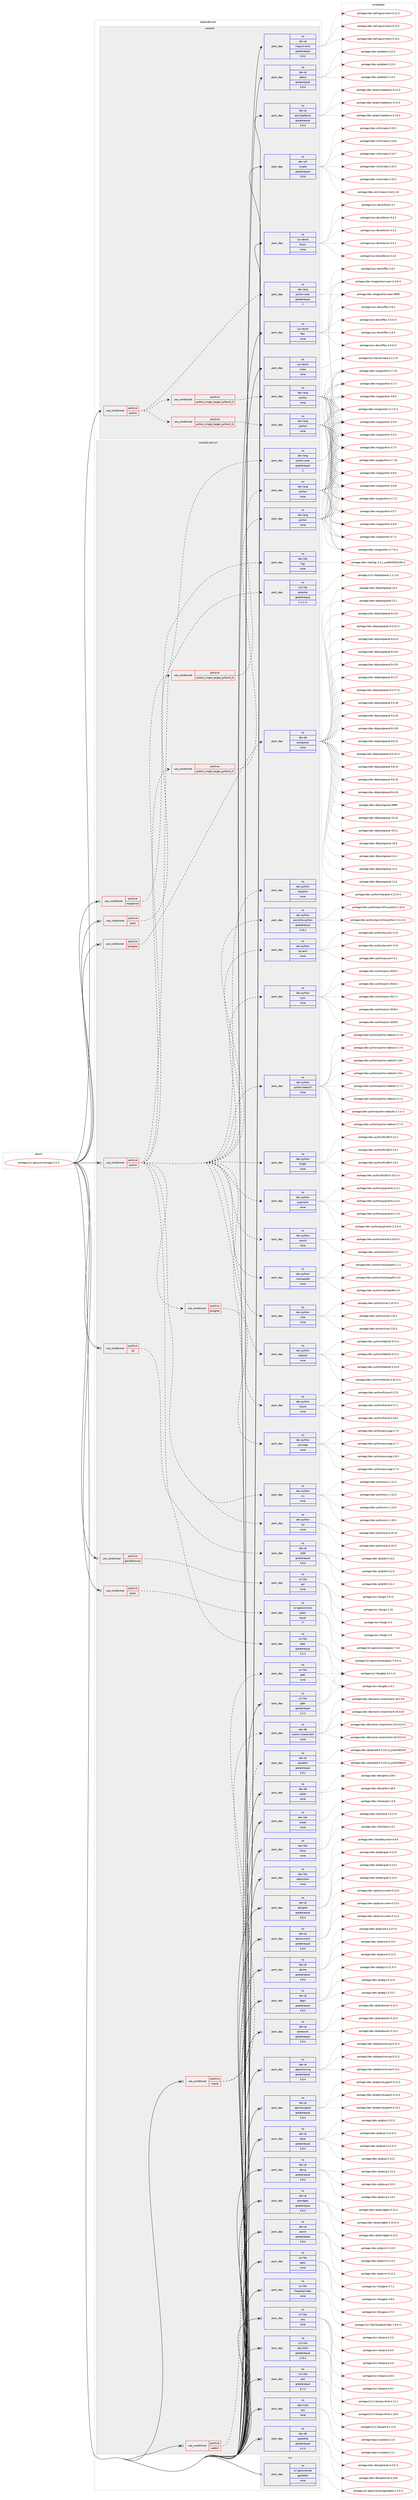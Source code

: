digraph prolog {

# *************
# Graph options
# *************

newrank=true;
concentrate=true;
compound=true;
graph [rankdir=LR,fontname=Helvetica,fontsize=10,ranksep=1.5];#, ranksep=2.5, nodesep=0.2];
edge  [arrowhead=vee];
node  [fontname=Helvetica,fontsize=10];

# **********
# The ebuild
# **********

subgraph cluster_leftcol {
color=gray;
rank=same;
label=<<i>ebuild</i>>;
id [label="portage://sci-geosciences/qgis-3.2.3", color=red, width=4, href="../sci-geosciences/qgis-3.2.3.svg"];
}

# ****************
# The dependencies
# ****************

subgraph cluster_midcol {
color=gray;
label=<<i>dependencies</i>>;
subgraph cluster_compile {
fillcolor="#eeeeee";
style=filled;
label=<<i>compile</i>>;
subgraph cond95966 {
dependency387969 [label=<<TABLE BORDER="0" CELLBORDER="1" CELLSPACING="0" CELLPADDING="4"><TR><TD ROWSPAN="3" CELLPADDING="10">use_conditional</TD></TR><TR><TD>positive</TD></TR><TR><TD>python</TD></TR></TABLE>>, shape=none, color=red];
subgraph cond95967 {
dependency387970 [label=<<TABLE BORDER="0" CELLBORDER="1" CELLSPACING="0" CELLPADDING="4"><TR><TD ROWSPAN="3" CELLPADDING="10">use_conditional</TD></TR><TR><TD>positive</TD></TR><TR><TD>python_single_target_python3_5</TD></TR></TABLE>>, shape=none, color=red];
subgraph pack285422 {
dependency387971 [label=<<TABLE BORDER="0" CELLBORDER="1" CELLSPACING="0" CELLPADDING="4" WIDTH="220"><TR><TD ROWSPAN="6" CELLPADDING="30">pack_dep</TD></TR><TR><TD WIDTH="110">no</TD></TR><TR><TD>dev-lang</TD></TR><TR><TD>python</TD></TR><TR><TD>none</TD></TR><TR><TD></TD></TR></TABLE>>, shape=none, color=blue];
}
dependency387970:e -> dependency387971:w [weight=20,style="dashed",arrowhead="vee"];
}
dependency387969:e -> dependency387970:w [weight=20,style="dashed",arrowhead="vee"];
subgraph cond95968 {
dependency387972 [label=<<TABLE BORDER="0" CELLBORDER="1" CELLSPACING="0" CELLPADDING="4"><TR><TD ROWSPAN="3" CELLPADDING="10">use_conditional</TD></TR><TR><TD>positive</TD></TR><TR><TD>python_single_target_python3_6</TD></TR></TABLE>>, shape=none, color=red];
subgraph pack285423 {
dependency387973 [label=<<TABLE BORDER="0" CELLBORDER="1" CELLSPACING="0" CELLPADDING="4" WIDTH="220"><TR><TD ROWSPAN="6" CELLPADDING="30">pack_dep</TD></TR><TR><TD WIDTH="110">no</TD></TR><TR><TD>dev-lang</TD></TR><TR><TD>python</TD></TR><TR><TD>none</TD></TR><TR><TD></TD></TR></TABLE>>, shape=none, color=blue];
}
dependency387972:e -> dependency387973:w [weight=20,style="dashed",arrowhead="vee"];
}
dependency387969:e -> dependency387972:w [weight=20,style="dashed",arrowhead="vee"];
subgraph pack285424 {
dependency387974 [label=<<TABLE BORDER="0" CELLBORDER="1" CELLSPACING="0" CELLPADDING="4" WIDTH="220"><TR><TD ROWSPAN="6" CELLPADDING="30">pack_dep</TD></TR><TR><TD WIDTH="110">no</TD></TR><TR><TD>dev-lang</TD></TR><TR><TD>python-exec</TD></TR><TR><TD>greaterequal</TD></TR><TR><TD>2</TD></TR></TABLE>>, shape=none, color=blue];
}
dependency387969:e -> dependency387974:w [weight=20,style="dashed",arrowhead="vee"];
}
id:e -> dependency387969:w [weight=20,style="solid",arrowhead="vee"];
subgraph pack285425 {
dependency387975 [label=<<TABLE BORDER="0" CELLBORDER="1" CELLSPACING="0" CELLPADDING="4" WIDTH="220"><TR><TD ROWSPAN="6" CELLPADDING="30">pack_dep</TD></TR><TR><TD WIDTH="110">no</TD></TR><TR><TD>dev-qt</TD></TR><TR><TD>linguist-tools</TD></TR><TR><TD>greaterequal</TD></TR><TR><TD>5.9.4</TD></TR></TABLE>>, shape=none, color=blue];
}
id:e -> dependency387975:w [weight=20,style="solid",arrowhead="vee"];
subgraph pack285426 {
dependency387976 [label=<<TABLE BORDER="0" CELLBORDER="1" CELLSPACING="0" CELLPADDING="4" WIDTH="220"><TR><TD ROWSPAN="6" CELLPADDING="30">pack_dep</TD></TR><TR><TD WIDTH="110">no</TD></TR><TR><TD>dev-qt</TD></TR><TR><TD>qttest</TD></TR><TR><TD>greaterequal</TD></TR><TR><TD>5.9.4</TD></TR></TABLE>>, shape=none, color=blue];
}
id:e -> dependency387976:w [weight=20,style="solid",arrowhead="vee"];
subgraph pack285427 {
dependency387977 [label=<<TABLE BORDER="0" CELLBORDER="1" CELLSPACING="0" CELLPADDING="4" WIDTH="220"><TR><TD ROWSPAN="6" CELLPADDING="30">pack_dep</TD></TR><TR><TD WIDTH="110">no</TD></TR><TR><TD>dev-qt</TD></TR><TR><TD>qtxmlpatterns</TD></TR><TR><TD>greaterequal</TD></TR><TR><TD>5.9.4</TD></TR></TABLE>>, shape=none, color=blue];
}
id:e -> dependency387977:w [weight=20,style="solid",arrowhead="vee"];
subgraph pack285428 {
dependency387978 [label=<<TABLE BORDER="0" CELLBORDER="1" CELLSPACING="0" CELLPADDING="4" WIDTH="220"><TR><TD ROWSPAN="6" CELLPADDING="30">pack_dep</TD></TR><TR><TD WIDTH="110">no</TD></TR><TR><TD>dev-util</TD></TR><TR><TD>cmake</TD></TR><TR><TD>greaterequal</TD></TR><TR><TD>3.9.6</TD></TR></TABLE>>, shape=none, color=blue];
}
id:e -> dependency387978:w [weight=20,style="solid",arrowhead="vee"];
subgraph pack285429 {
dependency387979 [label=<<TABLE BORDER="0" CELLBORDER="1" CELLSPACING="0" CELLPADDING="4" WIDTH="220"><TR><TD ROWSPAN="6" CELLPADDING="30">pack_dep</TD></TR><TR><TD WIDTH="110">no</TD></TR><TR><TD>sys-devel</TD></TR><TR><TD>bison</TD></TR><TR><TD>none</TD></TR><TR><TD></TD></TR></TABLE>>, shape=none, color=blue];
}
id:e -> dependency387979:w [weight=20,style="solid",arrowhead="vee"];
subgraph pack285430 {
dependency387980 [label=<<TABLE BORDER="0" CELLBORDER="1" CELLSPACING="0" CELLPADDING="4" WIDTH="220"><TR><TD ROWSPAN="6" CELLPADDING="30">pack_dep</TD></TR><TR><TD WIDTH="110">no</TD></TR><TR><TD>sys-devel</TD></TR><TR><TD>flex</TD></TR><TR><TD>none</TD></TR><TR><TD></TD></TR></TABLE>>, shape=none, color=blue];
}
id:e -> dependency387980:w [weight=20,style="solid",arrowhead="vee"];
subgraph pack285431 {
dependency387981 [label=<<TABLE BORDER="0" CELLBORDER="1" CELLSPACING="0" CELLPADDING="4" WIDTH="220"><TR><TD ROWSPAN="6" CELLPADDING="30">pack_dep</TD></TR><TR><TD WIDTH="110">no</TD></TR><TR><TD>sys-devel</TD></TR><TR><TD>make</TD></TR><TR><TD>none</TD></TR><TR><TD></TD></TR></TABLE>>, shape=none, color=blue];
}
id:e -> dependency387981:w [weight=20,style="solid",arrowhead="vee"];
}
subgraph cluster_compileandrun {
fillcolor="#eeeeee";
style=filled;
label=<<i>compile and run</i>>;
subgraph cond95969 {
dependency387982 [label=<<TABLE BORDER="0" CELLBORDER="1" CELLSPACING="0" CELLPADDING="4"><TR><TD ROWSPAN="3" CELLPADDING="10">use_conditional</TD></TR><TR><TD>positive</TD></TR><TR><TD>3d</TD></TR></TABLE>>, shape=none, color=red];
subgraph pack285432 {
dependency387983 [label=<<TABLE BORDER="0" CELLBORDER="1" CELLSPACING="0" CELLPADDING="4" WIDTH="220"><TR><TD ROWSPAN="6" CELLPADDING="30">pack_dep</TD></TR><TR><TD WIDTH="110">no</TD></TR><TR><TD>dev-qt</TD></TR><TR><TD>qt3d</TD></TR><TR><TD>greaterequal</TD></TR><TR><TD>5.9.4</TD></TR></TABLE>>, shape=none, color=blue];
}
dependency387982:e -> dependency387983:w [weight=20,style="dashed",arrowhead="vee"];
}
id:e -> dependency387982:w [weight=20,style="solid",arrowhead="odotvee"];
subgraph cond95970 {
dependency387984 [label=<<TABLE BORDER="0" CELLBORDER="1" CELLSPACING="0" CELLPADDING="4"><TR><TD ROWSPAN="3" CELLPADDING="10">use_conditional</TD></TR><TR><TD>positive</TD></TR><TR><TD>georeferencer</TD></TR></TABLE>>, shape=none, color=red];
subgraph pack285433 {
dependency387985 [label=<<TABLE BORDER="0" CELLBORDER="1" CELLSPACING="0" CELLPADDING="4" WIDTH="220"><TR><TD ROWSPAN="6" CELLPADDING="30">pack_dep</TD></TR><TR><TD WIDTH="110">no</TD></TR><TR><TD>sci-libs</TD></TR><TR><TD>gsl</TD></TR><TR><TD>none</TD></TR><TR><TD></TD></TR></TABLE>>, shape=none, color=blue];
}
dependency387984:e -> dependency387985:w [weight=20,style="dashed",arrowhead="vee"];
}
id:e -> dependency387984:w [weight=20,style="solid",arrowhead="odotvee"];
subgraph cond95971 {
dependency387986 [label=<<TABLE BORDER="0" CELLBORDER="1" CELLSPACING="0" CELLPADDING="4"><TR><TD ROWSPAN="3" CELLPADDING="10">use_conditional</TD></TR><TR><TD>positive</TD></TR><TR><TD>grass</TD></TR></TABLE>>, shape=none, color=red];
subgraph pack285434 {
dependency387987 [label=<<TABLE BORDER="0" CELLBORDER="1" CELLSPACING="0" CELLPADDING="4" WIDTH="220"><TR><TD ROWSPAN="6" CELLPADDING="30">pack_dep</TD></TR><TR><TD WIDTH="110">no</TD></TR><TR><TD>sci-geosciences</TD></TR><TR><TD>grass</TD></TR><TR><TD>equal</TD></TR><TR><TD>7*</TD></TR></TABLE>>, shape=none, color=blue];
}
dependency387986:e -> dependency387987:w [weight=20,style="dashed",arrowhead="vee"];
}
id:e -> dependency387986:w [weight=20,style="solid",arrowhead="odotvee"];
subgraph cond95972 {
dependency387988 [label=<<TABLE BORDER="0" CELLBORDER="1" CELLSPACING="0" CELLPADDING="4"><TR><TD ROWSPAN="3" CELLPADDING="10">use_conditional</TD></TR><TR><TD>positive</TD></TR><TR><TD>mapserver</TD></TR></TABLE>>, shape=none, color=red];
subgraph pack285435 {
dependency387989 [label=<<TABLE BORDER="0" CELLBORDER="1" CELLSPACING="0" CELLPADDING="4" WIDTH="220"><TR><TD ROWSPAN="6" CELLPADDING="30">pack_dep</TD></TR><TR><TD WIDTH="110">no</TD></TR><TR><TD>dev-libs</TD></TR><TR><TD>fcgi</TD></TR><TR><TD>none</TD></TR><TR><TD></TD></TR></TABLE>>, shape=none, color=blue];
}
dependency387988:e -> dependency387989:w [weight=20,style="dashed",arrowhead="vee"];
}
id:e -> dependency387988:w [weight=20,style="solid",arrowhead="odotvee"];
subgraph cond95973 {
dependency387990 [label=<<TABLE BORDER="0" CELLBORDER="1" CELLSPACING="0" CELLPADDING="4"><TR><TD ROWSPAN="3" CELLPADDING="10">use_conditional</TD></TR><TR><TD>positive</TD></TR><TR><TD>oracle</TD></TR></TABLE>>, shape=none, color=red];
subgraph pack285436 {
dependency387991 [label=<<TABLE BORDER="0" CELLBORDER="1" CELLSPACING="0" CELLPADDING="4" WIDTH="220"><TR><TD ROWSPAN="6" CELLPADDING="30">pack_dep</TD></TR><TR><TD WIDTH="110">no</TD></TR><TR><TD>dev-db</TD></TR><TR><TD>oracle-instantclient</TD></TR><TR><TD>none</TD></TR><TR><TD></TD></TR></TABLE>>, shape=none, color=blue];
}
dependency387990:e -> dependency387991:w [weight=20,style="dashed",arrowhead="vee"];
subgraph pack285437 {
dependency387992 [label=<<TABLE BORDER="0" CELLBORDER="1" CELLSPACING="0" CELLPADDING="4" WIDTH="220"><TR><TD ROWSPAN="6" CELLPADDING="30">pack_dep</TD></TR><TR><TD WIDTH="110">no</TD></TR><TR><TD>sci-libs</TD></TR><TR><TD>gdal</TD></TR><TR><TD>none</TD></TR><TR><TD></TD></TR></TABLE>>, shape=none, color=blue];
}
dependency387990:e -> dependency387992:w [weight=20,style="dashed",arrowhead="vee"];
}
id:e -> dependency387990:w [weight=20,style="solid",arrowhead="odotvee"];
subgraph cond95974 {
dependency387993 [label=<<TABLE BORDER="0" CELLBORDER="1" CELLSPACING="0" CELLPADDING="4"><TR><TD ROWSPAN="3" CELLPADDING="10">use_conditional</TD></TR><TR><TD>positive</TD></TR><TR><TD>polar</TD></TR></TABLE>>, shape=none, color=red];
subgraph pack285438 {
dependency387994 [label=<<TABLE BORDER="0" CELLBORDER="1" CELLSPACING="0" CELLPADDING="4" WIDTH="220"><TR><TD ROWSPAN="6" CELLPADDING="30">pack_dep</TD></TR><TR><TD WIDTH="110">no</TD></TR><TR><TD>x11-libs</TD></TR><TR><TD>qwtpolar</TD></TR><TR><TD>greaterequal</TD></TR><TR><TD>1.1.1-r1</TD></TR></TABLE>>, shape=none, color=blue];
}
dependency387993:e -> dependency387994:w [weight=20,style="dashed",arrowhead="vee"];
}
id:e -> dependency387993:w [weight=20,style="solid",arrowhead="odotvee"];
subgraph cond95975 {
dependency387995 [label=<<TABLE BORDER="0" CELLBORDER="1" CELLSPACING="0" CELLPADDING="4"><TR><TD ROWSPAN="3" CELLPADDING="10">use_conditional</TD></TR><TR><TD>positive</TD></TR><TR><TD>postgres</TD></TR></TABLE>>, shape=none, color=red];
subgraph pack285439 {
dependency387996 [label=<<TABLE BORDER="0" CELLBORDER="1" CELLSPACING="0" CELLPADDING="4" WIDTH="220"><TR><TD ROWSPAN="6" CELLPADDING="30">pack_dep</TD></TR><TR><TD WIDTH="110">no</TD></TR><TR><TD>dev-db</TD></TR><TR><TD>postgresql</TD></TR><TR><TD>none</TD></TR><TR><TD></TD></TR></TABLE>>, shape=none, color=blue];
}
dependency387995:e -> dependency387996:w [weight=20,style="dashed",arrowhead="vee"];
}
id:e -> dependency387995:w [weight=20,style="solid",arrowhead="odotvee"];
subgraph cond95976 {
dependency387997 [label=<<TABLE BORDER="0" CELLBORDER="1" CELLSPACING="0" CELLPADDING="4"><TR><TD ROWSPAN="3" CELLPADDING="10">use_conditional</TD></TR><TR><TD>positive</TD></TR><TR><TD>python</TD></TR></TABLE>>, shape=none, color=red];
subgraph cond95977 {
dependency387998 [label=<<TABLE BORDER="0" CELLBORDER="1" CELLSPACING="0" CELLPADDING="4"><TR><TD ROWSPAN="3" CELLPADDING="10">use_conditional</TD></TR><TR><TD>positive</TD></TR><TR><TD>python_single_target_python3_5</TD></TR></TABLE>>, shape=none, color=red];
subgraph pack285440 {
dependency387999 [label=<<TABLE BORDER="0" CELLBORDER="1" CELLSPACING="0" CELLPADDING="4" WIDTH="220"><TR><TD ROWSPAN="6" CELLPADDING="30">pack_dep</TD></TR><TR><TD WIDTH="110">no</TD></TR><TR><TD>dev-lang</TD></TR><TR><TD>python</TD></TR><TR><TD>none</TD></TR><TR><TD></TD></TR></TABLE>>, shape=none, color=blue];
}
dependency387998:e -> dependency387999:w [weight=20,style="dashed",arrowhead="vee"];
}
dependency387997:e -> dependency387998:w [weight=20,style="dashed",arrowhead="vee"];
subgraph cond95978 {
dependency388000 [label=<<TABLE BORDER="0" CELLBORDER="1" CELLSPACING="0" CELLPADDING="4"><TR><TD ROWSPAN="3" CELLPADDING="10">use_conditional</TD></TR><TR><TD>positive</TD></TR><TR><TD>python_single_target_python3_6</TD></TR></TABLE>>, shape=none, color=red];
subgraph pack285441 {
dependency388001 [label=<<TABLE BORDER="0" CELLBORDER="1" CELLSPACING="0" CELLPADDING="4" WIDTH="220"><TR><TD ROWSPAN="6" CELLPADDING="30">pack_dep</TD></TR><TR><TD WIDTH="110">no</TD></TR><TR><TD>dev-lang</TD></TR><TR><TD>python</TD></TR><TR><TD>none</TD></TR><TR><TD></TD></TR></TABLE>>, shape=none, color=blue];
}
dependency388000:e -> dependency388001:w [weight=20,style="dashed",arrowhead="vee"];
}
dependency387997:e -> dependency388000:w [weight=20,style="dashed",arrowhead="vee"];
subgraph pack285442 {
dependency388002 [label=<<TABLE BORDER="0" CELLBORDER="1" CELLSPACING="0" CELLPADDING="4" WIDTH="220"><TR><TD ROWSPAN="6" CELLPADDING="30">pack_dep</TD></TR><TR><TD WIDTH="110">no</TD></TR><TR><TD>dev-lang</TD></TR><TR><TD>python-exec</TD></TR><TR><TD>greaterequal</TD></TR><TR><TD>2</TD></TR></TABLE>>, shape=none, color=blue];
}
dependency387997:e -> dependency388002:w [weight=20,style="dashed",arrowhead="vee"];
subgraph pack285443 {
dependency388003 [label=<<TABLE BORDER="0" CELLBORDER="1" CELLSPACING="0" CELLPADDING="4" WIDTH="220"><TR><TD ROWSPAN="6" CELLPADDING="30">pack_dep</TD></TR><TR><TD WIDTH="110">no</TD></TR><TR><TD>dev-python</TD></TR><TR><TD>future</TD></TR><TR><TD>none</TD></TR><TR><TD></TD></TR></TABLE>>, shape=none, color=blue];
}
dependency387997:e -> dependency388003:w [weight=20,style="dashed",arrowhead="vee"];
subgraph pack285444 {
dependency388004 [label=<<TABLE BORDER="0" CELLBORDER="1" CELLSPACING="0" CELLPADDING="4" WIDTH="220"><TR><TD ROWSPAN="6" CELLPADDING="30">pack_dep</TD></TR><TR><TD WIDTH="110">no</TD></TR><TR><TD>dev-python</TD></TR><TR><TD>httplib2</TD></TR><TR><TD>none</TD></TR><TR><TD></TD></TR></TABLE>>, shape=none, color=blue];
}
dependency387997:e -> dependency388004:w [weight=20,style="dashed",arrowhead="vee"];
subgraph pack285445 {
dependency388005 [label=<<TABLE BORDER="0" CELLBORDER="1" CELLSPACING="0" CELLPADDING="4" WIDTH="220"><TR><TD ROWSPAN="6" CELLPADDING="30">pack_dep</TD></TR><TR><TD WIDTH="110">no</TD></TR><TR><TD>dev-python</TD></TR><TR><TD>jinja</TD></TR><TR><TD>none</TD></TR><TR><TD></TD></TR></TABLE>>, shape=none, color=blue];
}
dependency387997:e -> dependency388005:w [weight=20,style="dashed",arrowhead="vee"];
subgraph pack285446 {
dependency388006 [label=<<TABLE BORDER="0" CELLBORDER="1" CELLSPACING="0" CELLPADDING="4" WIDTH="220"><TR><TD ROWSPAN="6" CELLPADDING="30">pack_dep</TD></TR><TR><TD WIDTH="110">no</TD></TR><TR><TD>dev-python</TD></TR><TR><TD>markupsafe</TD></TR><TR><TD>none</TD></TR><TR><TD></TD></TR></TABLE>>, shape=none, color=blue];
}
dependency387997:e -> dependency388006:w [weight=20,style="dashed",arrowhead="vee"];
subgraph pack285447 {
dependency388007 [label=<<TABLE BORDER="0" CELLBORDER="1" CELLSPACING="0" CELLPADDING="4" WIDTH="220"><TR><TD ROWSPAN="6" CELLPADDING="30">pack_dep</TD></TR><TR><TD WIDTH="110">no</TD></TR><TR><TD>dev-python</TD></TR><TR><TD>owslib</TD></TR><TR><TD>none</TD></TR><TR><TD></TD></TR></TABLE>>, shape=none, color=blue];
}
dependency387997:e -> dependency388007:w [weight=20,style="dashed",arrowhead="vee"];
subgraph pack285448 {
dependency388008 [label=<<TABLE BORDER="0" CELLBORDER="1" CELLSPACING="0" CELLPADDING="4" WIDTH="220"><TR><TD ROWSPAN="6" CELLPADDING="30">pack_dep</TD></TR><TR><TD WIDTH="110">no</TD></TR><TR><TD>dev-python</TD></TR><TR><TD>pygments</TD></TR><TR><TD>none</TD></TR><TR><TD></TD></TR></TABLE>>, shape=none, color=blue];
}
dependency387997:e -> dependency388008:w [weight=20,style="dashed",arrowhead="vee"];
subgraph pack285449 {
dependency388009 [label=<<TABLE BORDER="0" CELLBORDER="1" CELLSPACING="0" CELLPADDING="4" WIDTH="220"><TR><TD ROWSPAN="6" CELLPADDING="30">pack_dep</TD></TR><TR><TD WIDTH="110">no</TD></TR><TR><TD>dev-python</TD></TR><TR><TD>PyQt5</TD></TR><TR><TD>none</TD></TR><TR><TD></TD></TR></TABLE>>, shape=none, color=blue];
}
dependency387997:e -> dependency388009:w [weight=20,style="dashed",arrowhead="vee"];
subgraph pack285450 {
dependency388010 [label=<<TABLE BORDER="0" CELLBORDER="1" CELLSPACING="0" CELLPADDING="4" WIDTH="220"><TR><TD ROWSPAN="6" CELLPADDING="30">pack_dep</TD></TR><TR><TD WIDTH="110">no</TD></TR><TR><TD>dev-python</TD></TR><TR><TD>python-dateutil</TD></TR><TR><TD>none</TD></TR><TR><TD></TD></TR></TABLE>>, shape=none, color=blue];
}
dependency387997:e -> dependency388010:w [weight=20,style="dashed",arrowhead="vee"];
subgraph pack285451 {
dependency388011 [label=<<TABLE BORDER="0" CELLBORDER="1" CELLSPACING="0" CELLPADDING="4" WIDTH="220"><TR><TD ROWSPAN="6" CELLPADDING="30">pack_dep</TD></TR><TR><TD WIDTH="110">no</TD></TR><TR><TD>dev-python</TD></TR><TR><TD>pytz</TD></TR><TR><TD>none</TD></TR><TR><TD></TD></TR></TABLE>>, shape=none, color=blue];
}
dependency387997:e -> dependency388011:w [weight=20,style="dashed",arrowhead="vee"];
subgraph pack285452 {
dependency388012 [label=<<TABLE BORDER="0" CELLBORDER="1" CELLSPACING="0" CELLPADDING="4" WIDTH="220"><TR><TD ROWSPAN="6" CELLPADDING="30">pack_dep</TD></TR><TR><TD WIDTH="110">no</TD></TR><TR><TD>dev-python</TD></TR><TR><TD>pyyaml</TD></TR><TR><TD>none</TD></TR><TR><TD></TD></TR></TABLE>>, shape=none, color=blue];
}
dependency387997:e -> dependency388012:w [weight=20,style="dashed",arrowhead="vee"];
subgraph pack285453 {
dependency388013 [label=<<TABLE BORDER="0" CELLBORDER="1" CELLSPACING="0" CELLPADDING="4" WIDTH="220"><TR><TD ROWSPAN="6" CELLPADDING="30">pack_dep</TD></TR><TR><TD WIDTH="110">no</TD></TR><TR><TD>dev-python</TD></TR><TR><TD>qscintilla-python</TD></TR><TR><TD>greaterequal</TD></TR><TR><TD>2.10.1</TD></TR></TABLE>>, shape=none, color=blue];
}
dependency387997:e -> dependency388013:w [weight=20,style="dashed",arrowhead="vee"];
subgraph pack285454 {
dependency388014 [label=<<TABLE BORDER="0" CELLBORDER="1" CELLSPACING="0" CELLPADDING="4" WIDTH="220"><TR><TD ROWSPAN="6" CELLPADDING="30">pack_dep</TD></TR><TR><TD WIDTH="110">no</TD></TR><TR><TD>dev-python</TD></TR><TR><TD>requests</TD></TR><TR><TD>none</TD></TR><TR><TD></TD></TR></TABLE>>, shape=none, color=blue];
}
dependency387997:e -> dependency388014:w [weight=20,style="dashed",arrowhead="vee"];
subgraph pack285455 {
dependency388015 [label=<<TABLE BORDER="0" CELLBORDER="1" CELLSPACING="0" CELLPADDING="4" WIDTH="220"><TR><TD ROWSPAN="6" CELLPADDING="30">pack_dep</TD></TR><TR><TD WIDTH="110">no</TD></TR><TR><TD>dev-python</TD></TR><TR><TD>sip</TD></TR><TR><TD>none</TD></TR><TR><TD></TD></TR></TABLE>>, shape=none, color=blue];
}
dependency387997:e -> dependency388015:w [weight=20,style="dashed",arrowhead="vee"];
subgraph pack285456 {
dependency388016 [label=<<TABLE BORDER="0" CELLBORDER="1" CELLSPACING="0" CELLPADDING="4" WIDTH="220"><TR><TD ROWSPAN="6" CELLPADDING="30">pack_dep</TD></TR><TR><TD WIDTH="110">no</TD></TR><TR><TD>dev-python</TD></TR><TR><TD>six</TD></TR><TR><TD>none</TD></TR><TR><TD></TD></TR></TABLE>>, shape=none, color=blue];
}
dependency387997:e -> dependency388016:w [weight=20,style="dashed",arrowhead="vee"];
subgraph pack285457 {
dependency388017 [label=<<TABLE BORDER="0" CELLBORDER="1" CELLSPACING="0" CELLPADDING="4" WIDTH="220"><TR><TD ROWSPAN="6" CELLPADDING="30">pack_dep</TD></TR><TR><TD WIDTH="110">no</TD></TR><TR><TD>sci-libs</TD></TR><TR><TD>gdal</TD></TR><TR><TD>greaterequal</TD></TR><TR><TD>2.2.3</TD></TR></TABLE>>, shape=none, color=blue];
}
dependency387997:e -> dependency388017:w [weight=20,style="dashed",arrowhead="vee"];
subgraph cond95979 {
dependency388018 [label=<<TABLE BORDER="0" CELLBORDER="1" CELLSPACING="0" CELLPADDING="4"><TR><TD ROWSPAN="3" CELLPADDING="10">use_conditional</TD></TR><TR><TD>positive</TD></TR><TR><TD>postgres</TD></TR></TABLE>>, shape=none, color=red];
subgraph pack285458 {
dependency388019 [label=<<TABLE BORDER="0" CELLBORDER="1" CELLSPACING="0" CELLPADDING="4" WIDTH="220"><TR><TD ROWSPAN="6" CELLPADDING="30">pack_dep</TD></TR><TR><TD WIDTH="110">no</TD></TR><TR><TD>dev-python</TD></TR><TR><TD>psycopg</TD></TR><TR><TD>none</TD></TR><TR><TD></TD></TR></TABLE>>, shape=none, color=blue];
}
dependency388018:e -> dependency388019:w [weight=20,style="dashed",arrowhead="vee"];
}
dependency387997:e -> dependency388018:w [weight=20,style="dashed",arrowhead="vee"];
}
id:e -> dependency387997:w [weight=20,style="solid",arrowhead="odotvee"];
subgraph cond95980 {
dependency388020 [label=<<TABLE BORDER="0" CELLBORDER="1" CELLSPACING="0" CELLPADDING="4"><TR><TD ROWSPAN="3" CELLPADDING="10">use_conditional</TD></TR><TR><TD>positive</TD></TR><TR><TD>webkit</TD></TR></TABLE>>, shape=none, color=red];
subgraph pack285459 {
dependency388021 [label=<<TABLE BORDER="0" CELLBORDER="1" CELLSPACING="0" CELLPADDING="4" WIDTH="220"><TR><TD ROWSPAN="6" CELLPADDING="30">pack_dep</TD></TR><TR><TD WIDTH="110">no</TD></TR><TR><TD>dev-qt</TD></TR><TR><TD>qtwebkit</TD></TR><TR><TD>greaterequal</TD></TR><TR><TD>5.9.1</TD></TR></TABLE>>, shape=none, color=blue];
}
dependency388020:e -> dependency388021:w [weight=20,style="dashed",arrowhead="vee"];
}
id:e -> dependency388020:w [weight=20,style="solid",arrowhead="odotvee"];
subgraph pack285460 {
dependency388022 [label=<<TABLE BORDER="0" CELLBORDER="1" CELLSPACING="0" CELLPADDING="4" WIDTH="220"><TR><TD ROWSPAN="6" CELLPADDING="30">pack_dep</TD></TR><TR><TD WIDTH="110">no</TD></TR><TR><TD>app-crypt</TD></TR><TR><TD>qca</TD></TR><TR><TD>none</TD></TR><TR><TD></TD></TR></TABLE>>, shape=none, color=blue];
}
id:e -> dependency388022:w [weight=20,style="solid",arrowhead="odotvee"];
subgraph pack285461 {
dependency388023 [label=<<TABLE BORDER="0" CELLBORDER="1" CELLSPACING="0" CELLPADDING="4" WIDTH="220"><TR><TD ROWSPAN="6" CELLPADDING="30">pack_dep</TD></TR><TR><TD WIDTH="110">no</TD></TR><TR><TD>dev-db</TD></TR><TR><TD>spatialite</TD></TR><TR><TD>greaterequal</TD></TR><TR><TD>4.2.0</TD></TR></TABLE>>, shape=none, color=blue];
}
id:e -> dependency388023:w [weight=20,style="solid",arrowhead="odotvee"];
subgraph pack285462 {
dependency388024 [label=<<TABLE BORDER="0" CELLBORDER="1" CELLSPACING="0" CELLPADDING="4" WIDTH="220"><TR><TD ROWSPAN="6" CELLPADDING="30">pack_dep</TD></TR><TR><TD WIDTH="110">no</TD></TR><TR><TD>dev-db</TD></TR><TR><TD>sqlite</TD></TR><TR><TD>none</TD></TR><TR><TD></TD></TR></TABLE>>, shape=none, color=blue];
}
id:e -> dependency388024:w [weight=20,style="solid",arrowhead="odotvee"];
subgraph pack285463 {
dependency388025 [label=<<TABLE BORDER="0" CELLBORDER="1" CELLSPACING="0" CELLPADDING="4" WIDTH="220"><TR><TD ROWSPAN="6" CELLPADDING="30">pack_dep</TD></TR><TR><TD WIDTH="110">no</TD></TR><TR><TD>dev-libs</TD></TR><TR><TD>expat</TD></TR><TR><TD>none</TD></TR><TR><TD></TD></TR></TABLE>>, shape=none, color=blue];
}
id:e -> dependency388025:w [weight=20,style="solid",arrowhead="odotvee"];
subgraph pack285464 {
dependency388026 [label=<<TABLE BORDER="0" CELLBORDER="1" CELLSPACING="0" CELLPADDING="4" WIDTH="220"><TR><TD ROWSPAN="6" CELLPADDING="30">pack_dep</TD></TR><TR><TD WIDTH="110">no</TD></TR><TR><TD>dev-libs</TD></TR><TR><TD>libzip</TD></TR><TR><TD>none</TD></TR><TR><TD></TD></TR></TABLE>>, shape=none, color=blue];
}
id:e -> dependency388026:w [weight=20,style="solid",arrowhead="odotvee"];
subgraph pack285465 {
dependency388027 [label=<<TABLE BORDER="0" CELLBORDER="1" CELLSPACING="0" CELLPADDING="4" WIDTH="220"><TR><TD ROWSPAN="6" CELLPADDING="30">pack_dep</TD></TR><TR><TD WIDTH="110">no</TD></TR><TR><TD>dev-libs</TD></TR><TR><TD>qtkeychain</TD></TR><TR><TD>none</TD></TR><TR><TD></TD></TR></TABLE>>, shape=none, color=blue];
}
id:e -> dependency388027:w [weight=20,style="solid",arrowhead="odotvee"];
subgraph pack285466 {
dependency388028 [label=<<TABLE BORDER="0" CELLBORDER="1" CELLSPACING="0" CELLPADDING="4" WIDTH="220"><TR><TD ROWSPAN="6" CELLPADDING="30">pack_dep</TD></TR><TR><TD WIDTH="110">no</TD></TR><TR><TD>dev-qt</TD></TR><TR><TD>designer</TD></TR><TR><TD>greaterequal</TD></TR><TR><TD>5.9.4</TD></TR></TABLE>>, shape=none, color=blue];
}
id:e -> dependency388028:w [weight=20,style="solid",arrowhead="odotvee"];
subgraph pack285467 {
dependency388029 [label=<<TABLE BORDER="0" CELLBORDER="1" CELLSPACING="0" CELLPADDING="4" WIDTH="220"><TR><TD ROWSPAN="6" CELLPADDING="30">pack_dep</TD></TR><TR><TD WIDTH="110">no</TD></TR><TR><TD>dev-qt</TD></TR><TR><TD>qtconcurrent</TD></TR><TR><TD>greaterequal</TD></TR><TR><TD>5.9.4</TD></TR></TABLE>>, shape=none, color=blue];
}
id:e -> dependency388029:w [weight=20,style="solid",arrowhead="odotvee"];
subgraph pack285468 {
dependency388030 [label=<<TABLE BORDER="0" CELLBORDER="1" CELLSPACING="0" CELLPADDING="4" WIDTH="220"><TR><TD ROWSPAN="6" CELLPADDING="30">pack_dep</TD></TR><TR><TD WIDTH="110">no</TD></TR><TR><TD>dev-qt</TD></TR><TR><TD>qtcore</TD></TR><TR><TD>greaterequal</TD></TR><TR><TD>5.9.4</TD></TR></TABLE>>, shape=none, color=blue];
}
id:e -> dependency388030:w [weight=20,style="solid",arrowhead="odotvee"];
subgraph pack285469 {
dependency388031 [label=<<TABLE BORDER="0" CELLBORDER="1" CELLSPACING="0" CELLPADDING="4" WIDTH="220"><TR><TD ROWSPAN="6" CELLPADDING="30">pack_dep</TD></TR><TR><TD WIDTH="110">no</TD></TR><TR><TD>dev-qt</TD></TR><TR><TD>qtgui</TD></TR><TR><TD>greaterequal</TD></TR><TR><TD>5.9.4</TD></TR></TABLE>>, shape=none, color=blue];
}
id:e -> dependency388031:w [weight=20,style="solid",arrowhead="odotvee"];
subgraph pack285470 {
dependency388032 [label=<<TABLE BORDER="0" CELLBORDER="1" CELLSPACING="0" CELLPADDING="4" WIDTH="220"><TR><TD ROWSPAN="6" CELLPADDING="30">pack_dep</TD></TR><TR><TD WIDTH="110">no</TD></TR><TR><TD>dev-qt</TD></TR><TR><TD>qtnetwork</TD></TR><TR><TD>greaterequal</TD></TR><TR><TD>5.9.4</TD></TR></TABLE>>, shape=none, color=blue];
}
id:e -> dependency388032:w [weight=20,style="solid",arrowhead="odotvee"];
subgraph pack285471 {
dependency388033 [label=<<TABLE BORDER="0" CELLBORDER="1" CELLSPACING="0" CELLPADDING="4" WIDTH="220"><TR><TD ROWSPAN="6" CELLPADDING="30">pack_dep</TD></TR><TR><TD WIDTH="110">no</TD></TR><TR><TD>dev-qt</TD></TR><TR><TD>qtpositioning</TD></TR><TR><TD>greaterequal</TD></TR><TR><TD>5.9.4</TD></TR></TABLE>>, shape=none, color=blue];
}
id:e -> dependency388033:w [weight=20,style="solid",arrowhead="odotvee"];
subgraph pack285472 {
dependency388034 [label=<<TABLE BORDER="0" CELLBORDER="1" CELLSPACING="0" CELLPADDING="4" WIDTH="220"><TR><TD ROWSPAN="6" CELLPADDING="30">pack_dep</TD></TR><TR><TD WIDTH="110">no</TD></TR><TR><TD>dev-qt</TD></TR><TR><TD>qtprintsupport</TD></TR><TR><TD>greaterequal</TD></TR><TR><TD>5.9.4</TD></TR></TABLE>>, shape=none, color=blue];
}
id:e -> dependency388034:w [weight=20,style="solid",arrowhead="odotvee"];
subgraph pack285473 {
dependency388035 [label=<<TABLE BORDER="0" CELLBORDER="1" CELLSPACING="0" CELLPADDING="4" WIDTH="220"><TR><TD ROWSPAN="6" CELLPADDING="30">pack_dep</TD></TR><TR><TD WIDTH="110">no</TD></TR><TR><TD>dev-qt</TD></TR><TR><TD>qtsql</TD></TR><TR><TD>greaterequal</TD></TR><TR><TD>5.9.4</TD></TR></TABLE>>, shape=none, color=blue];
}
id:e -> dependency388035:w [weight=20,style="solid",arrowhead="odotvee"];
subgraph pack285474 {
dependency388036 [label=<<TABLE BORDER="0" CELLBORDER="1" CELLSPACING="0" CELLPADDING="4" WIDTH="220"><TR><TD ROWSPAN="6" CELLPADDING="30">pack_dep</TD></TR><TR><TD WIDTH="110">no</TD></TR><TR><TD>dev-qt</TD></TR><TR><TD>qtsvg</TD></TR><TR><TD>greaterequal</TD></TR><TR><TD>5.9.4</TD></TR></TABLE>>, shape=none, color=blue];
}
id:e -> dependency388036:w [weight=20,style="solid",arrowhead="odotvee"];
subgraph pack285475 {
dependency388037 [label=<<TABLE BORDER="0" CELLBORDER="1" CELLSPACING="0" CELLPADDING="4" WIDTH="220"><TR><TD ROWSPAN="6" CELLPADDING="30">pack_dep</TD></TR><TR><TD WIDTH="110">no</TD></TR><TR><TD>dev-qt</TD></TR><TR><TD>qtwidgets</TD></TR><TR><TD>greaterequal</TD></TR><TR><TD>5.9.4</TD></TR></TABLE>>, shape=none, color=blue];
}
id:e -> dependency388037:w [weight=20,style="solid",arrowhead="odotvee"];
subgraph pack285476 {
dependency388038 [label=<<TABLE BORDER="0" CELLBORDER="1" CELLSPACING="0" CELLPADDING="4" WIDTH="220"><TR><TD ROWSPAN="6" CELLPADDING="30">pack_dep</TD></TR><TR><TD WIDTH="110">no</TD></TR><TR><TD>dev-qt</TD></TR><TR><TD>qtxml</TD></TR><TR><TD>greaterequal</TD></TR><TR><TD>5.9.4</TD></TR></TABLE>>, shape=none, color=blue];
}
id:e -> dependency388038:w [weight=20,style="solid",arrowhead="odotvee"];
subgraph pack285477 {
dependency388039 [label=<<TABLE BORDER="0" CELLBORDER="1" CELLSPACING="0" CELLPADDING="4" WIDTH="220"><TR><TD ROWSPAN="6" CELLPADDING="30">pack_dep</TD></TR><TR><TD WIDTH="110">no</TD></TR><TR><TD>sci-libs</TD></TR><TR><TD>gdal</TD></TR><TR><TD>greaterequal</TD></TR><TR><TD>2.2.3</TD></TR></TABLE>>, shape=none, color=blue];
}
id:e -> dependency388039:w [weight=20,style="solid",arrowhead="odotvee"];
subgraph pack285478 {
dependency388040 [label=<<TABLE BORDER="0" CELLBORDER="1" CELLSPACING="0" CELLPADDING="4" WIDTH="220"><TR><TD ROWSPAN="6" CELLPADDING="30">pack_dep</TD></TR><TR><TD WIDTH="110">no</TD></TR><TR><TD>sci-libs</TD></TR><TR><TD>geos</TD></TR><TR><TD>none</TD></TR><TR><TD></TD></TR></TABLE>>, shape=none, color=blue];
}
id:e -> dependency388040:w [weight=20,style="solid",arrowhead="odotvee"];
subgraph pack285479 {
dependency388041 [label=<<TABLE BORDER="0" CELLBORDER="1" CELLSPACING="0" CELLPADDING="4" WIDTH="220"><TR><TD ROWSPAN="6" CELLPADDING="30">pack_dep</TD></TR><TR><TD WIDTH="110">no</TD></TR><TR><TD>sci-libs</TD></TR><TR><TD>libspatialindex</TD></TR><TR><TD>none</TD></TR><TR><TD></TD></TR></TABLE>>, shape=none, color=blue];
}
id:e -> dependency388041:w [weight=20,style="solid",arrowhead="odotvee"];
subgraph pack285480 {
dependency388042 [label=<<TABLE BORDER="0" CELLBORDER="1" CELLSPACING="0" CELLPADDING="4" WIDTH="220"><TR><TD ROWSPAN="6" CELLPADDING="30">pack_dep</TD></TR><TR><TD WIDTH="110">no</TD></TR><TR><TD>sci-libs</TD></TR><TR><TD>proj</TD></TR><TR><TD>none</TD></TR><TR><TD></TD></TR></TABLE>>, shape=none, color=blue];
}
id:e -> dependency388042:w [weight=20,style="solid",arrowhead="odotvee"];
subgraph pack285481 {
dependency388043 [label=<<TABLE BORDER="0" CELLBORDER="1" CELLSPACING="0" CELLPADDING="4" WIDTH="220"><TR><TD ROWSPAN="6" CELLPADDING="30">pack_dep</TD></TR><TR><TD WIDTH="110">no</TD></TR><TR><TD>x11-libs</TD></TR><TR><TD>qscintilla</TD></TR><TR><TD>greaterequal</TD></TR><TR><TD>2.10.1</TD></TR></TABLE>>, shape=none, color=blue];
}
id:e -> dependency388043:w [weight=20,style="solid",arrowhead="odotvee"];
subgraph pack285482 {
dependency388044 [label=<<TABLE BORDER="0" CELLBORDER="1" CELLSPACING="0" CELLPADDING="4" WIDTH="220"><TR><TD ROWSPAN="6" CELLPADDING="30">pack_dep</TD></TR><TR><TD WIDTH="110">no</TD></TR><TR><TD>x11-libs</TD></TR><TR><TD>qwt</TD></TR><TR><TD>greaterequal</TD></TR><TR><TD>6.1.2</TD></TR></TABLE>>, shape=none, color=blue];
}
id:e -> dependency388044:w [weight=20,style="solid",arrowhead="odotvee"];
}
subgraph cluster_run {
fillcolor="#eeeeee";
style=filled;
label=<<i>run</i>>;
subgraph pack285483 {
dependency388045 [label=<<TABLE BORDER="0" CELLBORDER="1" CELLSPACING="0" CELLPADDING="4" WIDTH="220"><TR><TD ROWSPAN="6" CELLPADDING="30">pack_dep</TD></TR><TR><TD WIDTH="110">no</TD></TR><TR><TD>sci-geosciences</TD></TR><TR><TD>gpsbabel</TD></TR><TR><TD>none</TD></TR><TR><TD></TD></TR></TABLE>>, shape=none, color=blue];
}
id:e -> dependency388045:w [weight=20,style="solid",arrowhead="odot"];
}
}

# **************
# The candidates
# **************

subgraph cluster_choices {
rank=same;
color=gray;
label=<<i>candidates</i>>;

subgraph choice285422 {
color=black;
nodesep=1;
choiceportage10010111845108971101034711212111610411111045504655464953 [label="portage://dev-lang/python-2.7.15", color=red, width=4,href="../dev-lang/python-2.7.15.svg"];
choiceportage10010111845108971101034711212111610411111045504655464954 [label="portage://dev-lang/python-2.7.16", color=red, width=4,href="../dev-lang/python-2.7.16.svg"];
choiceportage10010111845108971101034711212111610411111045504655464955 [label="portage://dev-lang/python-2.7.17", color=red, width=4,href="../dev-lang/python-2.7.17.svg"];
choiceportage100101118451089711010347112121116104111110455146534653 [label="portage://dev-lang/python-3.5.5", color=red, width=4,href="../dev-lang/python-3.5.5.svg"];
choiceportage100101118451089711010347112121116104111110455146534655 [label="portage://dev-lang/python-3.5.7", color=red, width=4,href="../dev-lang/python-3.5.7.svg"];
choiceportage100101118451089711010347112121116104111110455146534657 [label="portage://dev-lang/python-3.5.9", color=red, width=4,href="../dev-lang/python-3.5.9.svg"];
choiceportage100101118451089711010347112121116104111110455146544653 [label="portage://dev-lang/python-3.6.5", color=red, width=4,href="../dev-lang/python-3.6.5.svg"];
choiceportage100101118451089711010347112121116104111110455146544656 [label="portage://dev-lang/python-3.6.8", color=red, width=4,href="../dev-lang/python-3.6.8.svg"];
choiceportage100101118451089711010347112121116104111110455146544657 [label="portage://dev-lang/python-3.6.9", color=red, width=4,href="../dev-lang/python-3.6.9.svg"];
choiceportage100101118451089711010347112121116104111110455146554650 [label="portage://dev-lang/python-3.7.2", color=red, width=4,href="../dev-lang/python-3.7.2.svg"];
choiceportage100101118451089711010347112121116104111110455146554651 [label="portage://dev-lang/python-3.7.3", color=red, width=4,href="../dev-lang/python-3.7.3.svg"];
choiceportage1001011184510897110103471121211161041111104551465546524511449 [label="portage://dev-lang/python-3.7.4-r1", color=red, width=4,href="../dev-lang/python-3.7.4-r1.svg"];
choiceportage100101118451089711010347112121116104111110455146554653 [label="portage://dev-lang/python-3.7.5", color=red, width=4,href="../dev-lang/python-3.7.5.svg"];
choiceportage1001011184510897110103471121211161041111104551465546534511449 [label="portage://dev-lang/python-3.7.5-r1", color=red, width=4,href="../dev-lang/python-3.7.5-r1.svg"];
choiceportage100101118451089711010347112121116104111110455146564648 [label="portage://dev-lang/python-3.8.0", color=red, width=4,href="../dev-lang/python-3.8.0.svg"];
dependency387971:e -> choiceportage10010111845108971101034711212111610411111045504655464953:w [style=dotted,weight="100"];
dependency387971:e -> choiceportage10010111845108971101034711212111610411111045504655464954:w [style=dotted,weight="100"];
dependency387971:e -> choiceportage10010111845108971101034711212111610411111045504655464955:w [style=dotted,weight="100"];
dependency387971:e -> choiceportage100101118451089711010347112121116104111110455146534653:w [style=dotted,weight="100"];
dependency387971:e -> choiceportage100101118451089711010347112121116104111110455146534655:w [style=dotted,weight="100"];
dependency387971:e -> choiceportage100101118451089711010347112121116104111110455146534657:w [style=dotted,weight="100"];
dependency387971:e -> choiceportage100101118451089711010347112121116104111110455146544653:w [style=dotted,weight="100"];
dependency387971:e -> choiceportage100101118451089711010347112121116104111110455146544656:w [style=dotted,weight="100"];
dependency387971:e -> choiceportage100101118451089711010347112121116104111110455146544657:w [style=dotted,weight="100"];
dependency387971:e -> choiceportage100101118451089711010347112121116104111110455146554650:w [style=dotted,weight="100"];
dependency387971:e -> choiceportage100101118451089711010347112121116104111110455146554651:w [style=dotted,weight="100"];
dependency387971:e -> choiceportage1001011184510897110103471121211161041111104551465546524511449:w [style=dotted,weight="100"];
dependency387971:e -> choiceportage100101118451089711010347112121116104111110455146554653:w [style=dotted,weight="100"];
dependency387971:e -> choiceportage1001011184510897110103471121211161041111104551465546534511449:w [style=dotted,weight="100"];
dependency387971:e -> choiceportage100101118451089711010347112121116104111110455146564648:w [style=dotted,weight="100"];
}
subgraph choice285423 {
color=black;
nodesep=1;
choiceportage10010111845108971101034711212111610411111045504655464953 [label="portage://dev-lang/python-2.7.15", color=red, width=4,href="../dev-lang/python-2.7.15.svg"];
choiceportage10010111845108971101034711212111610411111045504655464954 [label="portage://dev-lang/python-2.7.16", color=red, width=4,href="../dev-lang/python-2.7.16.svg"];
choiceportage10010111845108971101034711212111610411111045504655464955 [label="portage://dev-lang/python-2.7.17", color=red, width=4,href="../dev-lang/python-2.7.17.svg"];
choiceportage100101118451089711010347112121116104111110455146534653 [label="portage://dev-lang/python-3.5.5", color=red, width=4,href="../dev-lang/python-3.5.5.svg"];
choiceportage100101118451089711010347112121116104111110455146534655 [label="portage://dev-lang/python-3.5.7", color=red, width=4,href="../dev-lang/python-3.5.7.svg"];
choiceportage100101118451089711010347112121116104111110455146534657 [label="portage://dev-lang/python-3.5.9", color=red, width=4,href="../dev-lang/python-3.5.9.svg"];
choiceportage100101118451089711010347112121116104111110455146544653 [label="portage://dev-lang/python-3.6.5", color=red, width=4,href="../dev-lang/python-3.6.5.svg"];
choiceportage100101118451089711010347112121116104111110455146544656 [label="portage://dev-lang/python-3.6.8", color=red, width=4,href="../dev-lang/python-3.6.8.svg"];
choiceportage100101118451089711010347112121116104111110455146544657 [label="portage://dev-lang/python-3.6.9", color=red, width=4,href="../dev-lang/python-3.6.9.svg"];
choiceportage100101118451089711010347112121116104111110455146554650 [label="portage://dev-lang/python-3.7.2", color=red, width=4,href="../dev-lang/python-3.7.2.svg"];
choiceportage100101118451089711010347112121116104111110455146554651 [label="portage://dev-lang/python-3.7.3", color=red, width=4,href="../dev-lang/python-3.7.3.svg"];
choiceportage1001011184510897110103471121211161041111104551465546524511449 [label="portage://dev-lang/python-3.7.4-r1", color=red, width=4,href="../dev-lang/python-3.7.4-r1.svg"];
choiceportage100101118451089711010347112121116104111110455146554653 [label="portage://dev-lang/python-3.7.5", color=red, width=4,href="../dev-lang/python-3.7.5.svg"];
choiceportage1001011184510897110103471121211161041111104551465546534511449 [label="portage://dev-lang/python-3.7.5-r1", color=red, width=4,href="../dev-lang/python-3.7.5-r1.svg"];
choiceportage100101118451089711010347112121116104111110455146564648 [label="portage://dev-lang/python-3.8.0", color=red, width=4,href="../dev-lang/python-3.8.0.svg"];
dependency387973:e -> choiceportage10010111845108971101034711212111610411111045504655464953:w [style=dotted,weight="100"];
dependency387973:e -> choiceportage10010111845108971101034711212111610411111045504655464954:w [style=dotted,weight="100"];
dependency387973:e -> choiceportage10010111845108971101034711212111610411111045504655464955:w [style=dotted,weight="100"];
dependency387973:e -> choiceportage100101118451089711010347112121116104111110455146534653:w [style=dotted,weight="100"];
dependency387973:e -> choiceportage100101118451089711010347112121116104111110455146534655:w [style=dotted,weight="100"];
dependency387973:e -> choiceportage100101118451089711010347112121116104111110455146534657:w [style=dotted,weight="100"];
dependency387973:e -> choiceportage100101118451089711010347112121116104111110455146544653:w [style=dotted,weight="100"];
dependency387973:e -> choiceportage100101118451089711010347112121116104111110455146544656:w [style=dotted,weight="100"];
dependency387973:e -> choiceportage100101118451089711010347112121116104111110455146544657:w [style=dotted,weight="100"];
dependency387973:e -> choiceportage100101118451089711010347112121116104111110455146554650:w [style=dotted,weight="100"];
dependency387973:e -> choiceportage100101118451089711010347112121116104111110455146554651:w [style=dotted,weight="100"];
dependency387973:e -> choiceportage1001011184510897110103471121211161041111104551465546524511449:w [style=dotted,weight="100"];
dependency387973:e -> choiceportage100101118451089711010347112121116104111110455146554653:w [style=dotted,weight="100"];
dependency387973:e -> choiceportage1001011184510897110103471121211161041111104551465546534511449:w [style=dotted,weight="100"];
dependency387973:e -> choiceportage100101118451089711010347112121116104111110455146564648:w [style=dotted,weight="100"];
}
subgraph choice285424 {
color=black;
nodesep=1;
choiceportage10010111845108971101034711212111610411111045101120101994550465246544511449 [label="portage://dev-lang/python-exec-2.4.6-r1", color=red, width=4,href="../dev-lang/python-exec-2.4.6-r1.svg"];
choiceportage10010111845108971101034711212111610411111045101120101994557575757 [label="portage://dev-lang/python-exec-9999", color=red, width=4,href="../dev-lang/python-exec-9999.svg"];
dependency387974:e -> choiceportage10010111845108971101034711212111610411111045101120101994550465246544511449:w [style=dotted,weight="100"];
dependency387974:e -> choiceportage10010111845108971101034711212111610411111045101120101994557575757:w [style=dotted,weight="100"];
}
subgraph choice285425 {
color=black;
nodesep=1;
choiceportage10010111845113116471081051101031171051151164511611111110811545534649504651 [label="portage://dev-qt/linguist-tools-5.12.3", color=red, width=4,href="../dev-qt/linguist-tools-5.12.3.svg"];
choiceportage10010111845113116471081051101031171051151164511611111110811545534649504653 [label="portage://dev-qt/linguist-tools-5.12.5", color=red, width=4,href="../dev-qt/linguist-tools-5.12.5.svg"];
choiceportage10010111845113116471081051101031171051151164511611111110811545534649514650 [label="portage://dev-qt/linguist-tools-5.13.2", color=red, width=4,href="../dev-qt/linguist-tools-5.13.2.svg"];
dependency387975:e -> choiceportage10010111845113116471081051101031171051151164511611111110811545534649504651:w [style=dotted,weight="100"];
dependency387975:e -> choiceportage10010111845113116471081051101031171051151164511611111110811545534649504653:w [style=dotted,weight="100"];
dependency387975:e -> choiceportage10010111845113116471081051101031171051151164511611111110811545534649514650:w [style=dotted,weight="100"];
}
subgraph choice285426 {
color=black;
nodesep=1;
choiceportage100101118451131164711311611610111511645534649504651 [label="portage://dev-qt/qttest-5.12.3", color=red, width=4,href="../dev-qt/qttest-5.12.3.svg"];
choiceportage100101118451131164711311611610111511645534649504653 [label="portage://dev-qt/qttest-5.12.5", color=red, width=4,href="../dev-qt/qttest-5.12.5.svg"];
choiceportage100101118451131164711311611610111511645534649514650 [label="portage://dev-qt/qttest-5.13.2", color=red, width=4,href="../dev-qt/qttest-5.13.2.svg"];
dependency387976:e -> choiceportage100101118451131164711311611610111511645534649504651:w [style=dotted,weight="100"];
dependency387976:e -> choiceportage100101118451131164711311611610111511645534649504653:w [style=dotted,weight="100"];
dependency387976:e -> choiceportage100101118451131164711311611610111511645534649514650:w [style=dotted,weight="100"];
}
subgraph choice285427 {
color=black;
nodesep=1;
choiceportage10010111845113116471131161201091081129711611610111411011545534649504651 [label="portage://dev-qt/qtxmlpatterns-5.12.3", color=red, width=4,href="../dev-qt/qtxmlpatterns-5.12.3.svg"];
choiceportage10010111845113116471131161201091081129711611610111411011545534649504653 [label="portage://dev-qt/qtxmlpatterns-5.12.5", color=red, width=4,href="../dev-qt/qtxmlpatterns-5.12.5.svg"];
choiceportage10010111845113116471131161201091081129711611610111411011545534649514650 [label="portage://dev-qt/qtxmlpatterns-5.13.2", color=red, width=4,href="../dev-qt/qtxmlpatterns-5.13.2.svg"];
dependency387977:e -> choiceportage10010111845113116471131161201091081129711611610111411011545534649504651:w [style=dotted,weight="100"];
dependency387977:e -> choiceportage10010111845113116471131161201091081129711611610111411011545534649504653:w [style=dotted,weight="100"];
dependency387977:e -> choiceportage10010111845113116471131161201091081129711611610111411011545534649514650:w [style=dotted,weight="100"];
}
subgraph choice285428 {
color=black;
nodesep=1;
choiceportage1001011184511711610510847991099710710145514649514653 [label="portage://dev-util/cmake-3.13.5", color=red, width=4,href="../dev-util/cmake-3.13.5.svg"];
choiceportage1001011184511711610510847991099710710145514649524654 [label="portage://dev-util/cmake-3.14.6", color=red, width=4,href="../dev-util/cmake-3.14.6.svg"];
choiceportage1001011184511711610510847991099710710145514649524655 [label="portage://dev-util/cmake-3.14.7", color=red, width=4,href="../dev-util/cmake-3.14.7.svg"];
choiceportage1001011184511711610510847991099710710145514649534652 [label="portage://dev-util/cmake-3.15.4", color=red, width=4,href="../dev-util/cmake-3.15.4.svg"];
choiceportage1001011184511711610510847991099710710145514649534653 [label="portage://dev-util/cmake-3.15.5", color=red, width=4,href="../dev-util/cmake-3.15.5.svg"];
choiceportage1001011184511711610510847991099710710145514649544648951149951 [label="portage://dev-util/cmake-3.16.0_rc3", color=red, width=4,href="../dev-util/cmake-3.16.0_rc3.svg"];
dependency387978:e -> choiceportage1001011184511711610510847991099710710145514649514653:w [style=dotted,weight="100"];
dependency387978:e -> choiceportage1001011184511711610510847991099710710145514649524654:w [style=dotted,weight="100"];
dependency387978:e -> choiceportage1001011184511711610510847991099710710145514649524655:w [style=dotted,weight="100"];
dependency387978:e -> choiceportage1001011184511711610510847991099710710145514649534652:w [style=dotted,weight="100"];
dependency387978:e -> choiceportage1001011184511711610510847991099710710145514649534653:w [style=dotted,weight="100"];
dependency387978:e -> choiceportage1001011184511711610510847991099710710145514649544648951149951:w [style=dotted,weight="100"];
}
subgraph choice285429 {
color=black;
nodesep=1;
choiceportage11512111545100101118101108479810511511111045514649 [label="portage://sys-devel/bison-3.1", color=red, width=4,href="../sys-devel/bison-3.1.svg"];
choiceportage115121115451001011181011084798105115111110455146504652 [label="portage://sys-devel/bison-3.2.4", color=red, width=4,href="../sys-devel/bison-3.2.4.svg"];
choiceportage115121115451001011181011084798105115111110455146514650 [label="portage://sys-devel/bison-3.3.2", color=red, width=4,href="../sys-devel/bison-3.3.2.svg"];
choiceportage115121115451001011181011084798105115111110455146524649 [label="portage://sys-devel/bison-3.4.1", color=red, width=4,href="../sys-devel/bison-3.4.1.svg"];
choiceportage115121115451001011181011084798105115111110455146524650 [label="portage://sys-devel/bison-3.4.2", color=red, width=4,href="../sys-devel/bison-3.4.2.svg"];
dependency387979:e -> choiceportage11512111545100101118101108479810511511111045514649:w [style=dotted,weight="100"];
dependency387979:e -> choiceportage115121115451001011181011084798105115111110455146504652:w [style=dotted,weight="100"];
dependency387979:e -> choiceportage115121115451001011181011084798105115111110455146514650:w [style=dotted,weight="100"];
dependency387979:e -> choiceportage115121115451001011181011084798105115111110455146524649:w [style=dotted,weight="100"];
dependency387979:e -> choiceportage115121115451001011181011084798105115111110455146524650:w [style=dotted,weight="100"];
}
subgraph choice285430 {
color=black;
nodesep=1;
choiceportage1151211154510010111810110847102108101120455046544649 [label="portage://sys-devel/flex-2.6.1", color=red, width=4,href="../sys-devel/flex-2.6.1.svg"];
choiceportage1151211154510010111810110847102108101120455046544651 [label="portage://sys-devel/flex-2.6.3", color=red, width=4,href="../sys-devel/flex-2.6.3.svg"];
choiceportage11512111545100101118101108471021081011204550465446514511449 [label="portage://sys-devel/flex-2.6.3-r1", color=red, width=4,href="../sys-devel/flex-2.6.3-r1.svg"];
choiceportage1151211154510010111810110847102108101120455046544652 [label="portage://sys-devel/flex-2.6.4", color=red, width=4,href="../sys-devel/flex-2.6.4.svg"];
choiceportage11512111545100101118101108471021081011204550465446524511449 [label="portage://sys-devel/flex-2.6.4-r1", color=red, width=4,href="../sys-devel/flex-2.6.4-r1.svg"];
dependency387980:e -> choiceportage1151211154510010111810110847102108101120455046544649:w [style=dotted,weight="100"];
dependency387980:e -> choiceportage1151211154510010111810110847102108101120455046544651:w [style=dotted,weight="100"];
dependency387980:e -> choiceportage11512111545100101118101108471021081011204550465446514511449:w [style=dotted,weight="100"];
dependency387980:e -> choiceportage1151211154510010111810110847102108101120455046544652:w [style=dotted,weight="100"];
dependency387980:e -> choiceportage11512111545100101118101108471021081011204550465446524511449:w [style=dotted,weight="100"];
}
subgraph choice285431 {
color=black;
nodesep=1;
choiceportage1151211154510010111810110847109971071014552465046494511452 [label="portage://sys-devel/make-4.2.1-r4", color=red, width=4,href="../sys-devel/make-4.2.1-r4.svg"];
dependency387981:e -> choiceportage1151211154510010111810110847109971071014552465046494511452:w [style=dotted,weight="100"];
}
subgraph choice285432 {
color=black;
nodesep=1;
choiceportage10010111845113116471131165110045534649504651 [label="portage://dev-qt/qt3d-5.12.3", color=red, width=4,href="../dev-qt/qt3d-5.12.3.svg"];
choiceportage10010111845113116471131165110045534649504653 [label="portage://dev-qt/qt3d-5.12.5", color=red, width=4,href="../dev-qt/qt3d-5.12.5.svg"];
choiceportage10010111845113116471131165110045534649514650 [label="portage://dev-qt/qt3d-5.13.2", color=red, width=4,href="../dev-qt/qt3d-5.13.2.svg"];
dependency387983:e -> choiceportage10010111845113116471131165110045534649504651:w [style=dotted,weight="100"];
dependency387983:e -> choiceportage10010111845113116471131165110045534649504653:w [style=dotted,weight="100"];
dependency387983:e -> choiceportage10010111845113116471131165110045534649514650:w [style=dotted,weight="100"];
}
subgraph choice285433 {
color=black;
nodesep=1;
choiceportage115991054510810598115471031151084549464954 [label="portage://sci-libs/gsl-1.16", color=red, width=4,href="../sci-libs/gsl-1.16.svg"];
choiceportage1159910545108105981154710311510845504652 [label="portage://sci-libs/gsl-2.4", color=red, width=4,href="../sci-libs/gsl-2.4.svg"];
choiceportage1159910545108105981154710311510845504653 [label="portage://sci-libs/gsl-2.5", color=red, width=4,href="../sci-libs/gsl-2.5.svg"];
choiceportage11599105451081059811547103115108455046534511449 [label="portage://sci-libs/gsl-2.5-r1", color=red, width=4,href="../sci-libs/gsl-2.5-r1.svg"];
dependency387985:e -> choiceportage115991054510810598115471031151084549464954:w [style=dotted,weight="100"];
dependency387985:e -> choiceportage1159910545108105981154710311510845504652:w [style=dotted,weight="100"];
dependency387985:e -> choiceportage1159910545108105981154710311510845504653:w [style=dotted,weight="100"];
dependency387985:e -> choiceportage11599105451081059811547103115108455046534511449:w [style=dotted,weight="100"];
}
subgraph choice285434 {
color=black;
nodesep=1;
choiceportage115991054510310111111599105101110991011154710311497115115455546524652 [label="portage://sci-geosciences/grass-7.4.4", color=red, width=4,href="../sci-geosciences/grass-7.4.4.svg"];
choiceportage1159910545103101111115991051011109910111547103114971151154555465246524511449 [label="portage://sci-geosciences/grass-7.4.4-r1", color=red, width=4,href="../sci-geosciences/grass-7.4.4-r1.svg"];
dependency387987:e -> choiceportage115991054510310111111599105101110991011154710311497115115455546524652:w [style=dotted,weight="100"];
dependency387987:e -> choiceportage1159910545103101111115991051011109910111547103114971151154555465246524511449:w [style=dotted,weight="100"];
}
subgraph choice285435 {
color=black;
nodesep=1;
choiceportage1001011184510810598115471029910310545504652464995112114101485749484853505052574511450 [label="portage://dev-libs/fcgi-2.4.1_pre0910052249-r2", color=red, width=4,href="../dev-libs/fcgi-2.4.1_pre0910052249-r2.svg"];
dependency387989:e -> choiceportage1001011184510810598115471029910310545504652464995112114101485749484853505052574511450:w [style=dotted,weight="100"];
}
subgraph choice285436 {
color=black;
nodesep=1;
choiceportage10010111845100984711111497991081014510511011511697110116991081051011101164549564651464846484511450 [label="portage://dev-db/oracle-instantclient-18.3.0.0-r2", color=red, width=4,href="../dev-db/oracle-instantclient-18.3.0.0-r2.svg"];
choiceportage1001011184510098471111149799108101451051101151169711011699108105101110116454956465346484648 [label="portage://dev-db/oracle-instantclient-18.5.0.0", color=red, width=4,href="../dev-db/oracle-instantclient-18.5.0.0.svg"];
choiceportage1001011184510098471111149799108101451051101151169711011699108105101110116454957465146484648 [label="portage://dev-db/oracle-instantclient-19.3.0.0", color=red, width=4,href="../dev-db/oracle-instantclient-19.3.0.0.svg"];
choiceportage10010111845100984711111497991081014510511011511697110116991081051011101164549574651464846484511449 [label="portage://dev-db/oracle-instantclient-19.3.0.0-r1", color=red, width=4,href="../dev-db/oracle-instantclient-19.3.0.0-r1.svg"];
dependency387991:e -> choiceportage10010111845100984711111497991081014510511011511697110116991081051011101164549564651464846484511450:w [style=dotted,weight="100"];
dependency387991:e -> choiceportage1001011184510098471111149799108101451051101151169711011699108105101110116454956465346484648:w [style=dotted,weight="100"];
dependency387991:e -> choiceportage1001011184510098471111149799108101451051101151169711011699108105101110116454957465146484648:w [style=dotted,weight="100"];
dependency387991:e -> choiceportage10010111845100984711111497991081014510511011511697110116991081051011101164549574651464846484511449:w [style=dotted,weight="100"];
}
subgraph choice285437 {
color=black;
nodesep=1;
choiceportage1159910545108105981154710310097108455046524649 [label="portage://sci-libs/gdal-2.4.1", color=red, width=4,href="../sci-libs/gdal-2.4.1.svg"];
choiceportage11599105451081059811547103100971084550465246494511449 [label="portage://sci-libs/gdal-2.4.1-r1", color=red, width=4,href="../sci-libs/gdal-2.4.1-r1.svg"];
dependency387992:e -> choiceportage1159910545108105981154710310097108455046524649:w [style=dotted,weight="100"];
dependency387992:e -> choiceportage11599105451081059811547103100971084550465246494511449:w [style=dotted,weight="100"];
}
subgraph choice285438 {
color=black;
nodesep=1;
choiceportage1204949451081059811547113119116112111108971144549464946494511450 [label="portage://x11-libs/qwtpolar-1.1.1-r2", color=red, width=4,href="../x11-libs/qwtpolar-1.1.1-r2.svg"];
dependency387994:e -> choiceportage1204949451081059811547113119116112111108971144549464946494511450:w [style=dotted,weight="100"];
}
subgraph choice285439 {
color=black;
nodesep=1;
choiceportage100101118451009847112111115116103114101115113108454948464948 [label="portage://dev-db/postgresql-10.10", color=red, width=4,href="../dev-db/postgresql-10.10.svg"];
choiceportage100101118451009847112111115116103114101115113108454948464949 [label="portage://dev-db/postgresql-10.11", color=red, width=4,href="../dev-db/postgresql-10.11.svg"];
choiceportage1001011184510098471121111151161031141011151131084549484657 [label="portage://dev-db/postgresql-10.9", color=red, width=4,href="../dev-db/postgresql-10.9.svg"];
choiceportage1001011184510098471121111151161031141011151131084549494652 [label="portage://dev-db/postgresql-11.4", color=red, width=4,href="../dev-db/postgresql-11.4.svg"];
choiceportage1001011184510098471121111151161031141011151131084549494653 [label="portage://dev-db/postgresql-11.5", color=red, width=4,href="../dev-db/postgresql-11.5.svg"];
choiceportage1001011184510098471121111151161031141011151131084549494654 [label="portage://dev-db/postgresql-11.6", color=red, width=4,href="../dev-db/postgresql-11.6.svg"];
choiceportage1001011184510098471121111151161031141011151131084549504648 [label="portage://dev-db/postgresql-12.0", color=red, width=4,href="../dev-db/postgresql-12.0.svg"];
choiceportage1001011184510098471121111151161031141011151131084549504649 [label="portage://dev-db/postgresql-12.1", color=red, width=4,href="../dev-db/postgresql-12.1.svg"];
choiceportage10010111845100984711211111511610311410111511310845574652465050 [label="portage://dev-db/postgresql-9.4.22", color=red, width=4,href="../dev-db/postgresql-9.4.22.svg"];
choiceportage100101118451009847112111115116103114101115113108455746524650504511449 [label="portage://dev-db/postgresql-9.4.22-r1", color=red, width=4,href="../dev-db/postgresql-9.4.22-r1.svg"];
choiceportage10010111845100984711211111511610311410111511310845574652465051 [label="portage://dev-db/postgresql-9.4.23", color=red, width=4,href="../dev-db/postgresql-9.4.23.svg"];
choiceportage10010111845100984711211111511610311410111511310845574652465052 [label="portage://dev-db/postgresql-9.4.24", color=red, width=4,href="../dev-db/postgresql-9.4.24.svg"];
choiceportage10010111845100984711211111511610311410111511310845574652465053 [label="portage://dev-db/postgresql-9.4.25", color=red, width=4,href="../dev-db/postgresql-9.4.25.svg"];
choiceportage10010111845100984711211111511610311410111511310845574653464955 [label="portage://dev-db/postgresql-9.5.17", color=red, width=4,href="../dev-db/postgresql-9.5.17.svg"];
choiceportage100101118451009847112111115116103114101115113108455746534649554511449 [label="portage://dev-db/postgresql-9.5.17-r1", color=red, width=4,href="../dev-db/postgresql-9.5.17-r1.svg"];
choiceportage10010111845100984711211111511610311410111511310845574653464956 [label="portage://dev-db/postgresql-9.5.18", color=red, width=4,href="../dev-db/postgresql-9.5.18.svg"];
choiceportage10010111845100984711211111511610311410111511310845574653464957 [label="portage://dev-db/postgresql-9.5.19", color=red, width=4,href="../dev-db/postgresql-9.5.19.svg"];
choiceportage10010111845100984711211111511610311410111511310845574653465048 [label="portage://dev-db/postgresql-9.5.20", color=red, width=4,href="../dev-db/postgresql-9.5.20.svg"];
choiceportage10010111845100984711211111511610311410111511310845574654464951 [label="portage://dev-db/postgresql-9.6.13", color=red, width=4,href="../dev-db/postgresql-9.6.13.svg"];
choiceportage100101118451009847112111115116103114101115113108455746544649514511449 [label="portage://dev-db/postgresql-9.6.13-r1", color=red, width=4,href="../dev-db/postgresql-9.6.13-r1.svg"];
choiceportage10010111845100984711211111511610311410111511310845574654464952 [label="portage://dev-db/postgresql-9.6.14", color=red, width=4,href="../dev-db/postgresql-9.6.14.svg"];
choiceportage10010111845100984711211111511610311410111511310845574654464953 [label="portage://dev-db/postgresql-9.6.15", color=red, width=4,href="../dev-db/postgresql-9.6.15.svg"];
choiceportage10010111845100984711211111511610311410111511310845574654464954 [label="portage://dev-db/postgresql-9.6.16", color=red, width=4,href="../dev-db/postgresql-9.6.16.svg"];
choiceportage1001011184510098471121111151161031141011151131084557575757 [label="portage://dev-db/postgresql-9999", color=red, width=4,href="../dev-db/postgresql-9999.svg"];
dependency387996:e -> choiceportage100101118451009847112111115116103114101115113108454948464948:w [style=dotted,weight="100"];
dependency387996:e -> choiceportage100101118451009847112111115116103114101115113108454948464949:w [style=dotted,weight="100"];
dependency387996:e -> choiceportage1001011184510098471121111151161031141011151131084549484657:w [style=dotted,weight="100"];
dependency387996:e -> choiceportage1001011184510098471121111151161031141011151131084549494652:w [style=dotted,weight="100"];
dependency387996:e -> choiceportage1001011184510098471121111151161031141011151131084549494653:w [style=dotted,weight="100"];
dependency387996:e -> choiceportage1001011184510098471121111151161031141011151131084549494654:w [style=dotted,weight="100"];
dependency387996:e -> choiceportage1001011184510098471121111151161031141011151131084549504648:w [style=dotted,weight="100"];
dependency387996:e -> choiceportage1001011184510098471121111151161031141011151131084549504649:w [style=dotted,weight="100"];
dependency387996:e -> choiceportage10010111845100984711211111511610311410111511310845574652465050:w [style=dotted,weight="100"];
dependency387996:e -> choiceportage100101118451009847112111115116103114101115113108455746524650504511449:w [style=dotted,weight="100"];
dependency387996:e -> choiceportage10010111845100984711211111511610311410111511310845574652465051:w [style=dotted,weight="100"];
dependency387996:e -> choiceportage10010111845100984711211111511610311410111511310845574652465052:w [style=dotted,weight="100"];
dependency387996:e -> choiceportage10010111845100984711211111511610311410111511310845574652465053:w [style=dotted,weight="100"];
dependency387996:e -> choiceportage10010111845100984711211111511610311410111511310845574653464955:w [style=dotted,weight="100"];
dependency387996:e -> choiceportage100101118451009847112111115116103114101115113108455746534649554511449:w [style=dotted,weight="100"];
dependency387996:e -> choiceportage10010111845100984711211111511610311410111511310845574653464956:w [style=dotted,weight="100"];
dependency387996:e -> choiceportage10010111845100984711211111511610311410111511310845574653464957:w [style=dotted,weight="100"];
dependency387996:e -> choiceportage10010111845100984711211111511610311410111511310845574653465048:w [style=dotted,weight="100"];
dependency387996:e -> choiceportage10010111845100984711211111511610311410111511310845574654464951:w [style=dotted,weight="100"];
dependency387996:e -> choiceportage100101118451009847112111115116103114101115113108455746544649514511449:w [style=dotted,weight="100"];
dependency387996:e -> choiceportage10010111845100984711211111511610311410111511310845574654464952:w [style=dotted,weight="100"];
dependency387996:e -> choiceportage10010111845100984711211111511610311410111511310845574654464953:w [style=dotted,weight="100"];
dependency387996:e -> choiceportage10010111845100984711211111511610311410111511310845574654464954:w [style=dotted,weight="100"];
dependency387996:e -> choiceportage1001011184510098471121111151161031141011151131084557575757:w [style=dotted,weight="100"];
}
subgraph choice285440 {
color=black;
nodesep=1;
choiceportage10010111845108971101034711212111610411111045504655464953 [label="portage://dev-lang/python-2.7.15", color=red, width=4,href="../dev-lang/python-2.7.15.svg"];
choiceportage10010111845108971101034711212111610411111045504655464954 [label="portage://dev-lang/python-2.7.16", color=red, width=4,href="../dev-lang/python-2.7.16.svg"];
choiceportage10010111845108971101034711212111610411111045504655464955 [label="portage://dev-lang/python-2.7.17", color=red, width=4,href="../dev-lang/python-2.7.17.svg"];
choiceportage100101118451089711010347112121116104111110455146534653 [label="portage://dev-lang/python-3.5.5", color=red, width=4,href="../dev-lang/python-3.5.5.svg"];
choiceportage100101118451089711010347112121116104111110455146534655 [label="portage://dev-lang/python-3.5.7", color=red, width=4,href="../dev-lang/python-3.5.7.svg"];
choiceportage100101118451089711010347112121116104111110455146534657 [label="portage://dev-lang/python-3.5.9", color=red, width=4,href="../dev-lang/python-3.5.9.svg"];
choiceportage100101118451089711010347112121116104111110455146544653 [label="portage://dev-lang/python-3.6.5", color=red, width=4,href="../dev-lang/python-3.6.5.svg"];
choiceportage100101118451089711010347112121116104111110455146544656 [label="portage://dev-lang/python-3.6.8", color=red, width=4,href="../dev-lang/python-3.6.8.svg"];
choiceportage100101118451089711010347112121116104111110455146544657 [label="portage://dev-lang/python-3.6.9", color=red, width=4,href="../dev-lang/python-3.6.9.svg"];
choiceportage100101118451089711010347112121116104111110455146554650 [label="portage://dev-lang/python-3.7.2", color=red, width=4,href="../dev-lang/python-3.7.2.svg"];
choiceportage100101118451089711010347112121116104111110455146554651 [label="portage://dev-lang/python-3.7.3", color=red, width=4,href="../dev-lang/python-3.7.3.svg"];
choiceportage1001011184510897110103471121211161041111104551465546524511449 [label="portage://dev-lang/python-3.7.4-r1", color=red, width=4,href="../dev-lang/python-3.7.4-r1.svg"];
choiceportage100101118451089711010347112121116104111110455146554653 [label="portage://dev-lang/python-3.7.5", color=red, width=4,href="../dev-lang/python-3.7.5.svg"];
choiceportage1001011184510897110103471121211161041111104551465546534511449 [label="portage://dev-lang/python-3.7.5-r1", color=red, width=4,href="../dev-lang/python-3.7.5-r1.svg"];
choiceportage100101118451089711010347112121116104111110455146564648 [label="portage://dev-lang/python-3.8.0", color=red, width=4,href="../dev-lang/python-3.8.0.svg"];
dependency387999:e -> choiceportage10010111845108971101034711212111610411111045504655464953:w [style=dotted,weight="100"];
dependency387999:e -> choiceportage10010111845108971101034711212111610411111045504655464954:w [style=dotted,weight="100"];
dependency387999:e -> choiceportage10010111845108971101034711212111610411111045504655464955:w [style=dotted,weight="100"];
dependency387999:e -> choiceportage100101118451089711010347112121116104111110455146534653:w [style=dotted,weight="100"];
dependency387999:e -> choiceportage100101118451089711010347112121116104111110455146534655:w [style=dotted,weight="100"];
dependency387999:e -> choiceportage100101118451089711010347112121116104111110455146534657:w [style=dotted,weight="100"];
dependency387999:e -> choiceportage100101118451089711010347112121116104111110455146544653:w [style=dotted,weight="100"];
dependency387999:e -> choiceportage100101118451089711010347112121116104111110455146544656:w [style=dotted,weight="100"];
dependency387999:e -> choiceportage100101118451089711010347112121116104111110455146544657:w [style=dotted,weight="100"];
dependency387999:e -> choiceportage100101118451089711010347112121116104111110455146554650:w [style=dotted,weight="100"];
dependency387999:e -> choiceportage100101118451089711010347112121116104111110455146554651:w [style=dotted,weight="100"];
dependency387999:e -> choiceportage1001011184510897110103471121211161041111104551465546524511449:w [style=dotted,weight="100"];
dependency387999:e -> choiceportage100101118451089711010347112121116104111110455146554653:w [style=dotted,weight="100"];
dependency387999:e -> choiceportage1001011184510897110103471121211161041111104551465546534511449:w [style=dotted,weight="100"];
dependency387999:e -> choiceportage100101118451089711010347112121116104111110455146564648:w [style=dotted,weight="100"];
}
subgraph choice285441 {
color=black;
nodesep=1;
choiceportage10010111845108971101034711212111610411111045504655464953 [label="portage://dev-lang/python-2.7.15", color=red, width=4,href="../dev-lang/python-2.7.15.svg"];
choiceportage10010111845108971101034711212111610411111045504655464954 [label="portage://dev-lang/python-2.7.16", color=red, width=4,href="../dev-lang/python-2.7.16.svg"];
choiceportage10010111845108971101034711212111610411111045504655464955 [label="portage://dev-lang/python-2.7.17", color=red, width=4,href="../dev-lang/python-2.7.17.svg"];
choiceportage100101118451089711010347112121116104111110455146534653 [label="portage://dev-lang/python-3.5.5", color=red, width=4,href="../dev-lang/python-3.5.5.svg"];
choiceportage100101118451089711010347112121116104111110455146534655 [label="portage://dev-lang/python-3.5.7", color=red, width=4,href="../dev-lang/python-3.5.7.svg"];
choiceportage100101118451089711010347112121116104111110455146534657 [label="portage://dev-lang/python-3.5.9", color=red, width=4,href="../dev-lang/python-3.5.9.svg"];
choiceportage100101118451089711010347112121116104111110455146544653 [label="portage://dev-lang/python-3.6.5", color=red, width=4,href="../dev-lang/python-3.6.5.svg"];
choiceportage100101118451089711010347112121116104111110455146544656 [label="portage://dev-lang/python-3.6.8", color=red, width=4,href="../dev-lang/python-3.6.8.svg"];
choiceportage100101118451089711010347112121116104111110455146544657 [label="portage://dev-lang/python-3.6.9", color=red, width=4,href="../dev-lang/python-3.6.9.svg"];
choiceportage100101118451089711010347112121116104111110455146554650 [label="portage://dev-lang/python-3.7.2", color=red, width=4,href="../dev-lang/python-3.7.2.svg"];
choiceportage100101118451089711010347112121116104111110455146554651 [label="portage://dev-lang/python-3.7.3", color=red, width=4,href="../dev-lang/python-3.7.3.svg"];
choiceportage1001011184510897110103471121211161041111104551465546524511449 [label="portage://dev-lang/python-3.7.4-r1", color=red, width=4,href="../dev-lang/python-3.7.4-r1.svg"];
choiceportage100101118451089711010347112121116104111110455146554653 [label="portage://dev-lang/python-3.7.5", color=red, width=4,href="../dev-lang/python-3.7.5.svg"];
choiceportage1001011184510897110103471121211161041111104551465546534511449 [label="portage://dev-lang/python-3.7.5-r1", color=red, width=4,href="../dev-lang/python-3.7.5-r1.svg"];
choiceportage100101118451089711010347112121116104111110455146564648 [label="portage://dev-lang/python-3.8.0", color=red, width=4,href="../dev-lang/python-3.8.0.svg"];
dependency388001:e -> choiceportage10010111845108971101034711212111610411111045504655464953:w [style=dotted,weight="100"];
dependency388001:e -> choiceportage10010111845108971101034711212111610411111045504655464954:w [style=dotted,weight="100"];
dependency388001:e -> choiceportage10010111845108971101034711212111610411111045504655464955:w [style=dotted,weight="100"];
dependency388001:e -> choiceportage100101118451089711010347112121116104111110455146534653:w [style=dotted,weight="100"];
dependency388001:e -> choiceportage100101118451089711010347112121116104111110455146534655:w [style=dotted,weight="100"];
dependency388001:e -> choiceportage100101118451089711010347112121116104111110455146534657:w [style=dotted,weight="100"];
dependency388001:e -> choiceportage100101118451089711010347112121116104111110455146544653:w [style=dotted,weight="100"];
dependency388001:e -> choiceportage100101118451089711010347112121116104111110455146544656:w [style=dotted,weight="100"];
dependency388001:e -> choiceportage100101118451089711010347112121116104111110455146544657:w [style=dotted,weight="100"];
dependency388001:e -> choiceportage100101118451089711010347112121116104111110455146554650:w [style=dotted,weight="100"];
dependency388001:e -> choiceportage100101118451089711010347112121116104111110455146554651:w [style=dotted,weight="100"];
dependency388001:e -> choiceportage1001011184510897110103471121211161041111104551465546524511449:w [style=dotted,weight="100"];
dependency388001:e -> choiceportage100101118451089711010347112121116104111110455146554653:w [style=dotted,weight="100"];
dependency388001:e -> choiceportage1001011184510897110103471121211161041111104551465546534511449:w [style=dotted,weight="100"];
dependency388001:e -> choiceportage100101118451089711010347112121116104111110455146564648:w [style=dotted,weight="100"];
}
subgraph choice285442 {
color=black;
nodesep=1;
choiceportage10010111845108971101034711212111610411111045101120101994550465246544511449 [label="portage://dev-lang/python-exec-2.4.6-r1", color=red, width=4,href="../dev-lang/python-exec-2.4.6-r1.svg"];
choiceportage10010111845108971101034711212111610411111045101120101994557575757 [label="portage://dev-lang/python-exec-9999", color=red, width=4,href="../dev-lang/python-exec-9999.svg"];
dependency388002:e -> choiceportage10010111845108971101034711212111610411111045101120101994550465246544511449:w [style=dotted,weight="100"];
dependency388002:e -> choiceportage10010111845108971101034711212111610411111045101120101994557575757:w [style=dotted,weight="100"];
}
subgraph choice285443 {
color=black;
nodesep=1;
choiceportage100101118451121211161041111104710211711611711410145484649554648 [label="portage://dev-python/future-0.17.0", color=red, width=4,href="../dev-python/future-0.17.0.svg"];
choiceportage100101118451121211161041111104710211711611711410145484649554649 [label="portage://dev-python/future-0.17.1", color=red, width=4,href="../dev-python/future-0.17.1.svg"];
choiceportage100101118451121211161041111104710211711611711410145484649564650 [label="portage://dev-python/future-0.18.2", color=red, width=4,href="../dev-python/future-0.18.2.svg"];
dependency388003:e -> choiceportage100101118451121211161041111104710211711611711410145484649554648:w [style=dotted,weight="100"];
dependency388003:e -> choiceportage100101118451121211161041111104710211711611711410145484649554649:w [style=dotted,weight="100"];
dependency388003:e -> choiceportage100101118451121211161041111104710211711611711410145484649564650:w [style=dotted,weight="100"];
}
subgraph choice285444 {
color=black;
nodesep=1;
choiceportage10010111845112121116104111110471041161161121081059850454846494846514511449 [label="portage://dev-python/httplib2-0.10.3-r1", color=red, width=4,href="../dev-python/httplib2-0.10.3-r1.svg"];
choiceportage1001011184511212111610411111047104116116112108105985045484649494651 [label="portage://dev-python/httplib2-0.11.3", color=red, width=4,href="../dev-python/httplib2-0.11.3.svg"];
choiceportage1001011184511212111610411111047104116116112108105985045484649504649 [label="portage://dev-python/httplib2-0.12.1", color=red, width=4,href="../dev-python/httplib2-0.12.1.svg"];
choiceportage1001011184511212111610411111047104116116112108105985045484649514648 [label="portage://dev-python/httplib2-0.13.0", color=red, width=4,href="../dev-python/httplib2-0.13.0.svg"];
dependency388004:e -> choiceportage10010111845112121116104111110471041161161121081059850454846494846514511449:w [style=dotted,weight="100"];
dependency388004:e -> choiceportage1001011184511212111610411111047104116116112108105985045484649494651:w [style=dotted,weight="100"];
dependency388004:e -> choiceportage1001011184511212111610411111047104116116112108105985045484649504649:w [style=dotted,weight="100"];
dependency388004:e -> choiceportage1001011184511212111610411111047104116116112108105985045484649514648:w [style=dotted,weight="100"];
}
subgraph choice285445 {
color=black;
nodesep=1;
choiceportage10010111845112121116104111110471061051101069745504649484649 [label="portage://dev-python/jinja-2.10.1", color=red, width=4,href="../dev-python/jinja-2.10.1.svg"];
choiceportage10010111845112121116104111110471061051101069745504649484651 [label="portage://dev-python/jinja-2.10.3", color=red, width=4,href="../dev-python/jinja-2.10.3.svg"];
choiceportage100101118451121211161041111104710610511010697455046494846514511449 [label="portage://dev-python/jinja-2.10.3-r1", color=red, width=4,href="../dev-python/jinja-2.10.3-r1.svg"];
dependency388005:e -> choiceportage10010111845112121116104111110471061051101069745504649484649:w [style=dotted,weight="100"];
dependency388005:e -> choiceportage10010111845112121116104111110471061051101069745504649484651:w [style=dotted,weight="100"];
dependency388005:e -> choiceportage100101118451121211161041111104710610511010697455046494846514511449:w [style=dotted,weight="100"];
}
subgraph choice285446 {
color=black;
nodesep=1;
choiceportage100101118451121211161041111104710997114107117112115971021014548465051 [label="portage://dev-python/markupsafe-0.23", color=red, width=4,href="../dev-python/markupsafe-0.23.svg"];
choiceportage1001011184511212111610411111047109971141071171121159710210145494648 [label="portage://dev-python/markupsafe-1.0", color=red, width=4,href="../dev-python/markupsafe-1.0.svg"];
choiceportage10010111845112121116104111110471099711410711711211597102101454946494649 [label="portage://dev-python/markupsafe-1.1.1", color=red, width=4,href="../dev-python/markupsafe-1.1.1.svg"];
dependency388006:e -> choiceportage100101118451121211161041111104710997114107117112115971021014548465051:w [style=dotted,weight="100"];
dependency388006:e -> choiceportage1001011184511212111610411111047109971141071171121159710210145494648:w [style=dotted,weight="100"];
dependency388006:e -> choiceportage10010111845112121116104111110471099711410711711211597102101454946494649:w [style=dotted,weight="100"];
}
subgraph choice285447 {
color=black;
nodesep=1;
choiceportage100101118451121211161041111104711111911510810598454846495446484511449 [label="portage://dev-python/owslib-0.16.0-r1", color=red, width=4,href="../dev-python/owslib-0.16.0-r1.svg"];
choiceportage10010111845112121116104111110471111191151081059845484649554649 [label="portage://dev-python/owslib-0.17.1", color=red, width=4,href="../dev-python/owslib-0.17.1.svg"];
dependency388007:e -> choiceportage100101118451121211161041111104711111911510810598454846495446484511449:w [style=dotted,weight="100"];
dependency388007:e -> choiceportage10010111845112121116104111110471111191151081059845484649554649:w [style=dotted,weight="100"];
}
subgraph choice285448 {
color=black;
nodesep=1;
choiceportage1001011184511212111610411111047112121103109101110116115455046504648 [label="portage://dev-python/pygments-2.2.0", color=red, width=4,href="../dev-python/pygments-2.2.0.svg"];
choiceportage10010111845112121116104111110471121211031091011101161154550465046484511449 [label="portage://dev-python/pygments-2.2.0-r1", color=red, width=4,href="../dev-python/pygments-2.2.0-r1.svg"];
choiceportage1001011184511212111610411111047112121103109101110116115455046514649 [label="portage://dev-python/pygments-2.3.1", color=red, width=4,href="../dev-python/pygments-2.3.1.svg"];
choiceportage1001011184511212111610411111047112121103109101110116115455046524650 [label="portage://dev-python/pygments-2.4.2", color=red, width=4,href="../dev-python/pygments-2.4.2.svg"];
dependency388008:e -> choiceportage1001011184511212111610411111047112121103109101110116115455046504648:w [style=dotted,weight="100"];
dependency388008:e -> choiceportage10010111845112121116104111110471121211031091011101161154550465046484511449:w [style=dotted,weight="100"];
dependency388008:e -> choiceportage1001011184511212111610411111047112121103109101110116115455046514649:w [style=dotted,weight="100"];
dependency388008:e -> choiceportage1001011184511212111610411111047112121103109101110116115455046524650:w [style=dotted,weight="100"];
}
subgraph choice285449 {
color=black;
nodesep=1;
choiceportage1001011184511212111610411111047801218111653455346494846494511449 [label="portage://dev-python/PyQt5-5.10.1-r1", color=red, width=4,href="../dev-python/PyQt5-5.10.1-r1.svg"];
choiceportage100101118451121211161041111104780121811165345534649504650 [label="portage://dev-python/PyQt5-5.12.2", color=red, width=4,href="../dev-python/PyQt5-5.12.2.svg"];
choiceportage100101118451121211161041111104780121811165345534649514649 [label="portage://dev-python/PyQt5-5.13.1", color=red, width=4,href="../dev-python/PyQt5-5.13.1.svg"];
choiceportage100101118451121211161041111104780121811165345534649514650 [label="portage://dev-python/PyQt5-5.13.2", color=red, width=4,href="../dev-python/PyQt5-5.13.2.svg"];
dependency388009:e -> choiceportage1001011184511212111610411111047801218111653455346494846494511449:w [style=dotted,weight="100"];
dependency388009:e -> choiceportage100101118451121211161041111104780121811165345534649504650:w [style=dotted,weight="100"];
dependency388009:e -> choiceportage100101118451121211161041111104780121811165345534649514649:w [style=dotted,weight="100"];
dependency388009:e -> choiceportage100101118451121211161041111104780121811165345534649514650:w [style=dotted,weight="100"];
}
subgraph choice285450 {
color=black;
nodesep=1;
choiceportage10010111845112121116104111110471121211161041111104510097116101117116105108455046544649 [label="portage://dev-python/python-dateutil-2.6.1", color=red, width=4,href="../dev-python/python-dateutil-2.6.1.svg"];
choiceportage10010111845112121116104111110471121211161041111104510097116101117116105108455046554649 [label="portage://dev-python/python-dateutil-2.7.1", color=red, width=4,href="../dev-python/python-dateutil-2.7.1.svg"];
choiceportage10010111845112121116104111110471121211161041111104510097116101117116105108455046554650 [label="portage://dev-python/python-dateutil-2.7.2", color=red, width=4,href="../dev-python/python-dateutil-2.7.2.svg"];
choiceportage100101118451121211161041111104711212111610411111045100971161011171161051084550465546504511449 [label="portage://dev-python/python-dateutil-2.7.2-r1", color=red, width=4,href="../dev-python/python-dateutil-2.7.2-r1.svg"];
choiceportage10010111845112121116104111110471121211161041111104510097116101117116105108455046554651 [label="portage://dev-python/python-dateutil-2.7.3", color=red, width=4,href="../dev-python/python-dateutil-2.7.3.svg"];
choiceportage10010111845112121116104111110471121211161041111104510097116101117116105108455046554652 [label="portage://dev-python/python-dateutil-2.7.4", color=red, width=4,href="../dev-python/python-dateutil-2.7.4.svg"];
choiceportage10010111845112121116104111110471121211161041111104510097116101117116105108455046554653 [label="portage://dev-python/python-dateutil-2.7.5", color=red, width=4,href="../dev-python/python-dateutil-2.7.5.svg"];
choiceportage10010111845112121116104111110471121211161041111104510097116101117116105108455046564648 [label="portage://dev-python/python-dateutil-2.8.0", color=red, width=4,href="../dev-python/python-dateutil-2.8.0.svg"];
dependency388010:e -> choiceportage10010111845112121116104111110471121211161041111104510097116101117116105108455046544649:w [style=dotted,weight="100"];
dependency388010:e -> choiceportage10010111845112121116104111110471121211161041111104510097116101117116105108455046554649:w [style=dotted,weight="100"];
dependency388010:e -> choiceportage10010111845112121116104111110471121211161041111104510097116101117116105108455046554650:w [style=dotted,weight="100"];
dependency388010:e -> choiceportage100101118451121211161041111104711212111610411111045100971161011171161051084550465546504511449:w [style=dotted,weight="100"];
dependency388010:e -> choiceportage10010111845112121116104111110471121211161041111104510097116101117116105108455046554651:w [style=dotted,weight="100"];
dependency388010:e -> choiceportage10010111845112121116104111110471121211161041111104510097116101117116105108455046554652:w [style=dotted,weight="100"];
dependency388010:e -> choiceportage10010111845112121116104111110471121211161041111104510097116101117116105108455046554653:w [style=dotted,weight="100"];
dependency388010:e -> choiceportage10010111845112121116104111110471121211161041111104510097116101117116105108455046564648:w [style=dotted,weight="100"];
}
subgraph choice285451 {
color=black;
nodesep=1;
choiceportage100101118451121211161041111104711212111612245504849544651 [label="portage://dev-python/pytz-2016.3", color=red, width=4,href="../dev-python/pytz-2016.3.svg"];
choiceportage100101118451121211161041111104711212111612245504849554650 [label="portage://dev-python/pytz-2017.2", color=red, width=4,href="../dev-python/pytz-2017.2.svg"];
choiceportage100101118451121211161041111104711212111612245504849564652 [label="portage://dev-python/pytz-2018.4", color=red, width=4,href="../dev-python/pytz-2018.4.svg"];
choiceportage100101118451121211161041111104711212111612245504849564657 [label="portage://dev-python/pytz-2018.9", color=red, width=4,href="../dev-python/pytz-2018.9.svg"];
choiceportage100101118451121211161041111104711212111612245504849574651 [label="portage://dev-python/pytz-2019.3", color=red, width=4,href="../dev-python/pytz-2019.3.svg"];
dependency388011:e -> choiceportage100101118451121211161041111104711212111612245504849544651:w [style=dotted,weight="100"];
dependency388011:e -> choiceportage100101118451121211161041111104711212111612245504849554650:w [style=dotted,weight="100"];
dependency388011:e -> choiceportage100101118451121211161041111104711212111612245504849564652:w [style=dotted,weight="100"];
dependency388011:e -> choiceportage100101118451121211161041111104711212111612245504849564657:w [style=dotted,weight="100"];
dependency388011:e -> choiceportage100101118451121211161041111104711212111612245504849574651:w [style=dotted,weight="100"];
}
subgraph choice285452 {
color=black;
nodesep=1;
choiceportage1001011184511212111610411111047112121121971091084551464950 [label="portage://dev-python/pyyaml-3.12", color=red, width=4,href="../dev-python/pyyaml-3.12.svg"];
choiceportage1001011184511212111610411111047112121121971091084551464951 [label="portage://dev-python/pyyaml-3.13", color=red, width=4,href="../dev-python/pyyaml-3.13.svg"];
choiceportage10010111845112121116104111110471121211219710910845534649 [label="portage://dev-python/pyyaml-5.1", color=red, width=4,href="../dev-python/pyyaml-5.1.svg"];
dependency388012:e -> choiceportage1001011184511212111610411111047112121121971091084551464950:w [style=dotted,weight="100"];
dependency388012:e -> choiceportage1001011184511212111610411111047112121121971091084551464951:w [style=dotted,weight="100"];
dependency388012:e -> choiceportage10010111845112121116104111110471121211219710910845534649:w [style=dotted,weight="100"];
}
subgraph choice285453 {
color=black;
nodesep=1;
choiceportage100101118451121211161041111104711311599105110116105108108974511212111610411111045504649484656 [label="portage://dev-python/qscintilla-python-2.10.8", color=red, width=4,href="../dev-python/qscintilla-python-2.10.8.svg"];
choiceportage1001011184511212111610411111047113115991051101161051081089745112121116104111110455046494946494511449 [label="portage://dev-python/qscintilla-python-2.11.1-r1", color=red, width=4,href="../dev-python/qscintilla-python-2.11.1-r1.svg"];
dependency388013:e -> choiceportage100101118451121211161041111104711311599105110116105108108974511212111610411111045504649484656:w [style=dotted,weight="100"];
dependency388013:e -> choiceportage1001011184511212111610411111047113115991051101161051081089745112121116104111110455046494946494511449:w [style=dotted,weight="100"];
}
subgraph choice285454 {
color=black;
nodesep=1;
choiceportage1001011184511212111610411111047114101113117101115116115455046504946484511449 [label="portage://dev-python/requests-2.21.0-r1", color=red, width=4,href="../dev-python/requests-2.21.0-r1.svg"];
dependency388014:e -> choiceportage1001011184511212111610411111047114101113117101115116115455046504946484511449:w [style=dotted,weight="100"];
}
subgraph choice285455 {
color=black;
nodesep=1;
choiceportage10010111845112121116104111110471151051124552464957464955 [label="portage://dev-python/sip-4.19.17", color=red, width=4,href="../dev-python/sip-4.19.17.svg"];
choiceportage10010111845112121116104111110471151051124552464957464957 [label="portage://dev-python/sip-4.19.19", color=red, width=4,href="../dev-python/sip-4.19.19.svg"];
dependency388015:e -> choiceportage10010111845112121116104111110471151051124552464957464955:w [style=dotted,weight="100"];
dependency388015:e -> choiceportage10010111845112121116104111110471151051124552464957464957:w [style=dotted,weight="100"];
}
subgraph choice285456 {
color=black;
nodesep=1;
choiceportage100101118451121211161041111104711510512045494649484648 [label="portage://dev-python/six-1.10.0", color=red, width=4,href="../dev-python/six-1.10.0.svg"];
choiceportage100101118451121211161041111104711510512045494649494648 [label="portage://dev-python/six-1.11.0", color=red, width=4,href="../dev-python/six-1.11.0.svg"];
choiceportage100101118451121211161041111104711510512045494649504648 [label="portage://dev-python/six-1.12.0", color=red, width=4,href="../dev-python/six-1.12.0.svg"];
choiceportage100101118451121211161041111104711510512045494649514648 [label="portage://dev-python/six-1.13.0", color=red, width=4,href="../dev-python/six-1.13.0.svg"];
dependency388016:e -> choiceportage100101118451121211161041111104711510512045494649484648:w [style=dotted,weight="100"];
dependency388016:e -> choiceportage100101118451121211161041111104711510512045494649494648:w [style=dotted,weight="100"];
dependency388016:e -> choiceportage100101118451121211161041111104711510512045494649504648:w [style=dotted,weight="100"];
dependency388016:e -> choiceportage100101118451121211161041111104711510512045494649514648:w [style=dotted,weight="100"];
}
subgraph choice285457 {
color=black;
nodesep=1;
choiceportage1159910545108105981154710310097108455046524649 [label="portage://sci-libs/gdal-2.4.1", color=red, width=4,href="../sci-libs/gdal-2.4.1.svg"];
choiceportage11599105451081059811547103100971084550465246494511449 [label="portage://sci-libs/gdal-2.4.1-r1", color=red, width=4,href="../sci-libs/gdal-2.4.1-r1.svg"];
dependency388017:e -> choiceportage1159910545108105981154710310097108455046524649:w [style=dotted,weight="100"];
dependency388017:e -> choiceportage11599105451081059811547103100971084550465246494511449:w [style=dotted,weight="100"];
}
subgraph choice285458 {
color=black;
nodesep=1;
choiceportage100101118451121211161041111104711211512199111112103455046554652 [label="portage://dev-python/psycopg-2.7.4", color=red, width=4,href="../dev-python/psycopg-2.7.4.svg"];
choiceportage100101118451121211161041111104711211512199111112103455046554653 [label="portage://dev-python/psycopg-2.7.5", color=red, width=4,href="../dev-python/psycopg-2.7.5.svg"];
choiceportage100101118451121211161041111104711211512199111112103455046554655 [label="portage://dev-python/psycopg-2.7.7", color=red, width=4,href="../dev-python/psycopg-2.7.7.svg"];
choiceportage100101118451121211161041111104711211512199111112103455046564651 [label="portage://dev-python/psycopg-2.8.3", color=red, width=4,href="../dev-python/psycopg-2.8.3.svg"];
dependency388019:e -> choiceportage100101118451121211161041111104711211512199111112103455046554652:w [style=dotted,weight="100"];
dependency388019:e -> choiceportage100101118451121211161041111104711211512199111112103455046554653:w [style=dotted,weight="100"];
dependency388019:e -> choiceportage100101118451121211161041111104711211512199111112103455046554655:w [style=dotted,weight="100"];
dependency388019:e -> choiceportage100101118451121211161041111104711211512199111112103455046564651:w [style=dotted,weight="100"];
}
subgraph choice285459 {
color=black;
nodesep=1;
choiceportage1001011184511311647113116119101981071051164553465049504648951121141015048495648495048 [label="portage://dev-qt/qtwebkit-5.212.0_pre20180120", color=red, width=4,href="../dev-qt/qtwebkit-5.212.0_pre20180120.svg"];
choiceportage1001011184511311647113116119101981071051164553465049504648951121141015048495748545057 [label="portage://dev-qt/qtwebkit-5.212.0_pre20190629", color=red, width=4,href="../dev-qt/qtwebkit-5.212.0_pre20190629.svg"];
dependency388021:e -> choiceportage1001011184511311647113116119101981071051164553465049504648951121141015048495648495048:w [style=dotted,weight="100"];
dependency388021:e -> choiceportage1001011184511311647113116119101981071051164553465049504648951121141015048495748545057:w [style=dotted,weight="100"];
}
subgraph choice285460 {
color=black;
nodesep=1;
choiceportage971121124599114121112116471139997455046504648 [label="portage://app-crypt/qca-2.2.0", color=red, width=4,href="../app-crypt/qca-2.2.0.svg"];
choiceportage971121124599114121112116471139997455046504649 [label="portage://app-crypt/qca-2.2.1", color=red, width=4,href="../app-crypt/qca-2.2.1.svg"];
dependency388022:e -> choiceportage971121124599114121112116471139997455046504648:w [style=dotted,weight="100"];
dependency388022:e -> choiceportage971121124599114121112116471139997455046504649:w [style=dotted,weight="100"];
}
subgraph choice285461 {
color=black;
nodesep=1;
choiceportage10010111845100984711511297116105971081051161014552465146484511449 [label="portage://dev-db/spatialite-4.3.0-r1", color=red, width=4,href="../dev-db/spatialite-4.3.0-r1.svg"];
choiceportage100101118451009847115112971161059710810511610145524651464897 [label="portage://dev-db/spatialite-4.3.0a", color=red, width=4,href="../dev-db/spatialite-4.3.0a.svg"];
dependency388023:e -> choiceportage10010111845100984711511297116105971081051161014552465146484511449:w [style=dotted,weight="100"];
dependency388023:e -> choiceportage100101118451009847115112971161059710810511610145524651464897:w [style=dotted,weight="100"];
}
subgraph choice285462 {
color=black;
nodesep=1;
choiceportage10010111845100984711511310810511610145514650564648 [label="portage://dev-db/sqlite-3.28.0", color=red, width=4,href="../dev-db/sqlite-3.28.0.svg"];
choiceportage10010111845100984711511310810511610145514650574648 [label="portage://dev-db/sqlite-3.29.0", color=red, width=4,href="../dev-db/sqlite-3.29.0.svg"];
dependency388024:e -> choiceportage10010111845100984711511310810511610145514650564648:w [style=dotted,weight="100"];
dependency388024:e -> choiceportage10010111845100984711511310810511610145514650574648:w [style=dotted,weight="100"];
}
subgraph choice285463 {
color=black;
nodesep=1;
choiceportage10010111845108105981154710112011297116455046504656 [label="portage://dev-libs/expat-2.2.8", color=red, width=4,href="../dev-libs/expat-2.2.8.svg"];
dependency388025:e -> choiceportage10010111845108105981154710112011297116455046504656:w [style=dotted,weight="100"];
}
subgraph choice285464 {
color=black;
nodesep=1;
choiceportage10010111845108105981154710810598122105112454946534649 [label="portage://dev-libs/libzip-1.5.1", color=red, width=4,href="../dev-libs/libzip-1.5.1.svg"];
choiceportage100101118451081059811547108105981221051124549465346504511450 [label="portage://dev-libs/libzip-1.5.2-r2", color=red, width=4,href="../dev-libs/libzip-1.5.2-r2.svg"];
dependency388026:e -> choiceportage10010111845108105981154710810598122105112454946534649:w [style=dotted,weight="100"];
dependency388026:e -> choiceportage100101118451081059811547108105981221051124549465346504511450:w [style=dotted,weight="100"];
}
subgraph choice285465 {
color=black;
nodesep=1;
choiceportage1001011184510810598115471131161071011219910497105110454846574648 [label="portage://dev-libs/qtkeychain-0.9.0", color=red, width=4,href="../dev-libs/qtkeychain-0.9.0.svg"];
dependency388027:e -> choiceportage1001011184510810598115471131161071011219910497105110454846574648:w [style=dotted,weight="100"];
}
subgraph choice285466 {
color=black;
nodesep=1;
choiceportage100101118451131164710010111510510311010111445534649504651 [label="portage://dev-qt/designer-5.12.3", color=red, width=4,href="../dev-qt/designer-5.12.3.svg"];
choiceportage100101118451131164710010111510510311010111445534649504653 [label="portage://dev-qt/designer-5.12.5", color=red, width=4,href="../dev-qt/designer-5.12.5.svg"];
choiceportage100101118451131164710010111510510311010111445534649514650 [label="portage://dev-qt/designer-5.13.2", color=red, width=4,href="../dev-qt/designer-5.13.2.svg"];
dependency388028:e -> choiceportage100101118451131164710010111510510311010111445534649504651:w [style=dotted,weight="100"];
dependency388028:e -> choiceportage100101118451131164710010111510510311010111445534649504653:w [style=dotted,weight="100"];
dependency388028:e -> choiceportage100101118451131164710010111510510311010111445534649514650:w [style=dotted,weight="100"];
}
subgraph choice285467 {
color=black;
nodesep=1;
choiceportage1001011184511311647113116991111109911711411410111011645534649504651 [label="portage://dev-qt/qtconcurrent-5.12.3", color=red, width=4,href="../dev-qt/qtconcurrent-5.12.3.svg"];
choiceportage1001011184511311647113116991111109911711411410111011645534649504653 [label="portage://dev-qt/qtconcurrent-5.12.5", color=red, width=4,href="../dev-qt/qtconcurrent-5.12.5.svg"];
choiceportage1001011184511311647113116991111109911711411410111011645534649514650 [label="portage://dev-qt/qtconcurrent-5.13.2", color=red, width=4,href="../dev-qt/qtconcurrent-5.13.2.svg"];
dependency388029:e -> choiceportage1001011184511311647113116991111109911711411410111011645534649504651:w [style=dotted,weight="100"];
dependency388029:e -> choiceportage1001011184511311647113116991111109911711411410111011645534649504653:w [style=dotted,weight="100"];
dependency388029:e -> choiceportage1001011184511311647113116991111109911711411410111011645534649514650:w [style=dotted,weight="100"];
}
subgraph choice285468 {
color=black;
nodesep=1;
choiceportage10010111845113116471131169911111410145534649504651 [label="portage://dev-qt/qtcore-5.12.3", color=red, width=4,href="../dev-qt/qtcore-5.12.3.svg"];
choiceportage100101118451131164711311699111114101455346495046534511449 [label="portage://dev-qt/qtcore-5.12.5-r1", color=red, width=4,href="../dev-qt/qtcore-5.12.5-r1.svg"];
choiceportage10010111845113116471131169911111410145534649514650 [label="portage://dev-qt/qtcore-5.13.2", color=red, width=4,href="../dev-qt/qtcore-5.13.2.svg"];
dependency388030:e -> choiceportage10010111845113116471131169911111410145534649504651:w [style=dotted,weight="100"];
dependency388030:e -> choiceportage100101118451131164711311699111114101455346495046534511449:w [style=dotted,weight="100"];
dependency388030:e -> choiceportage10010111845113116471131169911111410145534649514650:w [style=dotted,weight="100"];
}
subgraph choice285469 {
color=black;
nodesep=1;
choiceportage1001011184511311647113116103117105455346495046514511449 [label="portage://dev-qt/qtgui-5.12.3-r1", color=red, width=4,href="../dev-qt/qtgui-5.12.3-r1.svg"];
choiceportage100101118451131164711311610311710545534649504653 [label="portage://dev-qt/qtgui-5.12.5", color=red, width=4,href="../dev-qt/qtgui-5.12.5.svg"];
choiceportage100101118451131164711311610311710545534649514650 [label="portage://dev-qt/qtgui-5.13.2", color=red, width=4,href="../dev-qt/qtgui-5.13.2.svg"];
dependency388031:e -> choiceportage1001011184511311647113116103117105455346495046514511449:w [style=dotted,weight="100"];
dependency388031:e -> choiceportage100101118451131164711311610311710545534649504653:w [style=dotted,weight="100"];
dependency388031:e -> choiceportage100101118451131164711311610311710545534649514650:w [style=dotted,weight="100"];
}
subgraph choice285470 {
color=black;
nodesep=1;
choiceportage100101118451131164711311611010111611911111410745534649504651 [label="portage://dev-qt/qtnetwork-5.12.3", color=red, width=4,href="../dev-qt/qtnetwork-5.12.3.svg"];
choiceportage100101118451131164711311611010111611911111410745534649504653 [label="portage://dev-qt/qtnetwork-5.12.5", color=red, width=4,href="../dev-qt/qtnetwork-5.12.5.svg"];
choiceportage100101118451131164711311611010111611911111410745534649514650 [label="portage://dev-qt/qtnetwork-5.13.2", color=red, width=4,href="../dev-qt/qtnetwork-5.13.2.svg"];
dependency388032:e -> choiceportage100101118451131164711311611010111611911111410745534649504651:w [style=dotted,weight="100"];
dependency388032:e -> choiceportage100101118451131164711311611010111611911111410745534649504653:w [style=dotted,weight="100"];
dependency388032:e -> choiceportage100101118451131164711311611010111611911111410745534649514650:w [style=dotted,weight="100"];
}
subgraph choice285471 {
color=black;
nodesep=1;
choiceportage100101118451131164711311611211111510511610511111010511010345534649504651 [label="portage://dev-qt/qtpositioning-5.12.3", color=red, width=4,href="../dev-qt/qtpositioning-5.12.3.svg"];
choiceportage100101118451131164711311611211111510511610511111010511010345534649504653 [label="portage://dev-qt/qtpositioning-5.12.5", color=red, width=4,href="../dev-qt/qtpositioning-5.12.5.svg"];
choiceportage100101118451131164711311611211111510511610511111010511010345534649514650 [label="portage://dev-qt/qtpositioning-5.13.2", color=red, width=4,href="../dev-qt/qtpositioning-5.13.2.svg"];
dependency388033:e -> choiceportage100101118451131164711311611211111510511610511111010511010345534649504651:w [style=dotted,weight="100"];
dependency388033:e -> choiceportage100101118451131164711311611211111510511610511111010511010345534649504653:w [style=dotted,weight="100"];
dependency388033:e -> choiceportage100101118451131164711311611211111510511610511111010511010345534649514650:w [style=dotted,weight="100"];
}
subgraph choice285472 {
color=black;
nodesep=1;
choiceportage100101118451131164711311611211410511011611511711211211111411645534649504651 [label="portage://dev-qt/qtprintsupport-5.12.3", color=red, width=4,href="../dev-qt/qtprintsupport-5.12.3.svg"];
choiceportage100101118451131164711311611211410511011611511711211211111411645534649504653 [label="portage://dev-qt/qtprintsupport-5.12.5", color=red, width=4,href="../dev-qt/qtprintsupport-5.12.5.svg"];
choiceportage100101118451131164711311611211410511011611511711211211111411645534649514650 [label="portage://dev-qt/qtprintsupport-5.13.2", color=red, width=4,href="../dev-qt/qtprintsupport-5.13.2.svg"];
dependency388034:e -> choiceportage100101118451131164711311611211410511011611511711211211111411645534649504651:w [style=dotted,weight="100"];
dependency388034:e -> choiceportage100101118451131164711311611211410511011611511711211211111411645534649504653:w [style=dotted,weight="100"];
dependency388034:e -> choiceportage100101118451131164711311611211410511011611511711211211111411645534649514650:w [style=dotted,weight="100"];
}
subgraph choice285473 {
color=black;
nodesep=1;
choiceportage100101118451131164711311611511310845534649504651 [label="portage://dev-qt/qtsql-5.12.3", color=red, width=4,href="../dev-qt/qtsql-5.12.3.svg"];
choiceportage1001011184511311647113116115113108455346495046534511449 [label="portage://dev-qt/qtsql-5.12.5-r1", color=red, width=4,href="../dev-qt/qtsql-5.12.5-r1.svg"];
choiceportage1001011184511311647113116115113108455346495046534511450 [label="portage://dev-qt/qtsql-5.12.5-r2", color=red, width=4,href="../dev-qt/qtsql-5.12.5-r2.svg"];
choiceportage100101118451131164711311611511310845534649514650 [label="portage://dev-qt/qtsql-5.13.2", color=red, width=4,href="../dev-qt/qtsql-5.13.2.svg"];
dependency388035:e -> choiceportage100101118451131164711311611511310845534649504651:w [style=dotted,weight="100"];
dependency388035:e -> choiceportage1001011184511311647113116115113108455346495046534511449:w [style=dotted,weight="100"];
dependency388035:e -> choiceportage1001011184511311647113116115113108455346495046534511450:w [style=dotted,weight="100"];
dependency388035:e -> choiceportage100101118451131164711311611511310845534649514650:w [style=dotted,weight="100"];
}
subgraph choice285474 {
color=black;
nodesep=1;
choiceportage100101118451131164711311611511810345534649504651 [label="portage://dev-qt/qtsvg-5.12.3", color=red, width=4,href="../dev-qt/qtsvg-5.12.3.svg"];
choiceportage100101118451131164711311611511810345534649504653 [label="portage://dev-qt/qtsvg-5.12.5", color=red, width=4,href="../dev-qt/qtsvg-5.12.5.svg"];
choiceportage100101118451131164711311611511810345534649514650 [label="portage://dev-qt/qtsvg-5.13.2", color=red, width=4,href="../dev-qt/qtsvg-5.13.2.svg"];
dependency388036:e -> choiceportage100101118451131164711311611511810345534649504651:w [style=dotted,weight="100"];
dependency388036:e -> choiceportage100101118451131164711311611511810345534649504653:w [style=dotted,weight="100"];
dependency388036:e -> choiceportage100101118451131164711311611511810345534649514650:w [style=dotted,weight="100"];
}
subgraph choice285475 {
color=black;
nodesep=1;
choiceportage100101118451131164711311611910510010310111611545534649504651 [label="portage://dev-qt/qtwidgets-5.12.3", color=red, width=4,href="../dev-qt/qtwidgets-5.12.3.svg"];
choiceportage1001011184511311647113116119105100103101116115455346495046534511449 [label="portage://dev-qt/qtwidgets-5.12.5-r1", color=red, width=4,href="../dev-qt/qtwidgets-5.12.5-r1.svg"];
choiceportage100101118451131164711311611910510010310111611545534649514650 [label="portage://dev-qt/qtwidgets-5.13.2", color=red, width=4,href="../dev-qt/qtwidgets-5.13.2.svg"];
dependency388037:e -> choiceportage100101118451131164711311611910510010310111611545534649504651:w [style=dotted,weight="100"];
dependency388037:e -> choiceportage1001011184511311647113116119105100103101116115455346495046534511449:w [style=dotted,weight="100"];
dependency388037:e -> choiceportage100101118451131164711311611910510010310111611545534649514650:w [style=dotted,weight="100"];
}
subgraph choice285476 {
color=black;
nodesep=1;
choiceportage100101118451131164711311612010910845534649504651 [label="portage://dev-qt/qtxml-5.12.3", color=red, width=4,href="../dev-qt/qtxml-5.12.3.svg"];
choiceportage100101118451131164711311612010910845534649504653 [label="portage://dev-qt/qtxml-5.12.5", color=red, width=4,href="../dev-qt/qtxml-5.12.5.svg"];
choiceportage100101118451131164711311612010910845534649514650 [label="portage://dev-qt/qtxml-5.13.2", color=red, width=4,href="../dev-qt/qtxml-5.13.2.svg"];
dependency388038:e -> choiceportage100101118451131164711311612010910845534649504651:w [style=dotted,weight="100"];
dependency388038:e -> choiceportage100101118451131164711311612010910845534649504653:w [style=dotted,weight="100"];
dependency388038:e -> choiceportage100101118451131164711311612010910845534649514650:w [style=dotted,weight="100"];
}
subgraph choice285477 {
color=black;
nodesep=1;
choiceportage1159910545108105981154710310097108455046524649 [label="portage://sci-libs/gdal-2.4.1", color=red, width=4,href="../sci-libs/gdal-2.4.1.svg"];
choiceportage11599105451081059811547103100971084550465246494511449 [label="portage://sci-libs/gdal-2.4.1-r1", color=red, width=4,href="../sci-libs/gdal-2.4.1-r1.svg"];
dependency388039:e -> choiceportage1159910545108105981154710310097108455046524649:w [style=dotted,weight="100"];
dependency388039:e -> choiceportage11599105451081059811547103100971084550465246494511449:w [style=dotted,weight="100"];
}
subgraph choice285478 {
color=black;
nodesep=1;
choiceportage11599105451081059811547103101111115455146554648 [label="portage://sci-libs/geos-3.7.0", color=red, width=4,href="../sci-libs/geos-3.7.0.svg"];
choiceportage11599105451081059811547103101111115455146554650 [label="portage://sci-libs/geos-3.7.2", color=red, width=4,href="../sci-libs/geos-3.7.2.svg"];
choiceportage11599105451081059811547103101111115455146564648 [label="portage://sci-libs/geos-3.8.0", color=red, width=4,href="../sci-libs/geos-3.8.0.svg"];
dependency388040:e -> choiceportage11599105451081059811547103101111115455146554648:w [style=dotted,weight="100"];
dependency388040:e -> choiceportage11599105451081059811547103101111115455146554650:w [style=dotted,weight="100"];
dependency388040:e -> choiceportage11599105451081059811547103101111115455146564648:w [style=dotted,weight="100"];
}
subgraph choice285479 {
color=black;
nodesep=1;
choiceportage115991054510810598115471081059811511297116105971081051101001011204549465646534511449 [label="portage://sci-libs/libspatialindex-1.8.5-r1", color=red, width=4,href="../sci-libs/libspatialindex-1.8.5-r1.svg"];
dependency388041:e -> choiceportage115991054510810598115471081059811511297116105971081051101001011204549465646534511449:w [style=dotted,weight="100"];
}
subgraph choice285480 {
color=black;
nodesep=1;
choiceportage11599105451081059811547112114111106455246564648 [label="portage://sci-libs/proj-4.8.0", color=red, width=4,href="../sci-libs/proj-4.8.0.svg"];
choiceportage11599105451081059811547112114111106455246574650 [label="portage://sci-libs/proj-4.9.2", color=red, width=4,href="../sci-libs/proj-4.9.2.svg"];
choiceportage11599105451081059811547112114111106455346504648 [label="portage://sci-libs/proj-5.2.0", color=red, width=4,href="../sci-libs/proj-5.2.0.svg"];
choiceportage11599105451081059811547112114111106455446484648 [label="portage://sci-libs/proj-6.0.0", color=red, width=4,href="../sci-libs/proj-6.0.0.svg"];
choiceportage11599105451081059811547112114111106455446504648 [label="portage://sci-libs/proj-6.2.0", color=red, width=4,href="../sci-libs/proj-6.2.0.svg"];
dependency388042:e -> choiceportage11599105451081059811547112114111106455246564648:w [style=dotted,weight="100"];
dependency388042:e -> choiceportage11599105451081059811547112114111106455246574650:w [style=dotted,weight="100"];
dependency388042:e -> choiceportage11599105451081059811547112114111106455346504648:w [style=dotted,weight="100"];
dependency388042:e -> choiceportage11599105451081059811547112114111106455446484648:w [style=dotted,weight="100"];
dependency388042:e -> choiceportage11599105451081059811547112114111106455446504648:w [style=dotted,weight="100"];
}
subgraph choice285481 {
color=black;
nodesep=1;
choiceportage1204949451081059811547113115991051101161051081089745504649484656 [label="portage://x11-libs/qscintilla-2.10.8", color=red, width=4,href="../x11-libs/qscintilla-2.10.8.svg"];
choiceportage1204949451081059811547113115991051101161051081089745504649494649 [label="portage://x11-libs/qscintilla-2.11.1", color=red, width=4,href="../x11-libs/qscintilla-2.11.1.svg"];
dependency388043:e -> choiceportage1204949451081059811547113115991051101161051081089745504649484656:w [style=dotted,weight="100"];
dependency388043:e -> choiceportage1204949451081059811547113115991051101161051081089745504649494649:w [style=dotted,weight="100"];
}
subgraph choice285482 {
color=black;
nodesep=1;
choiceportage12049494510810598115471131191164554464946514511450 [label="portage://x11-libs/qwt-6.1.3-r2", color=red, width=4,href="../x11-libs/qwt-6.1.3-r2.svg"];
dependency388044:e -> choiceportage12049494510810598115471131191164554464946514511450:w [style=dotted,weight="100"];
}
subgraph choice285483 {
color=black;
nodesep=1;
choiceportage11599105451031011111159910510111099101115471031121159897981011084549465346524511449 [label="portage://sci-geosciences/gpsbabel-1.5.4-r1", color=red, width=4,href="../sci-geosciences/gpsbabel-1.5.4-r1.svg"];
dependency388045:e -> choiceportage11599105451031011111159910510111099101115471031121159897981011084549465346524511449:w [style=dotted,weight="100"];
}
}

}
